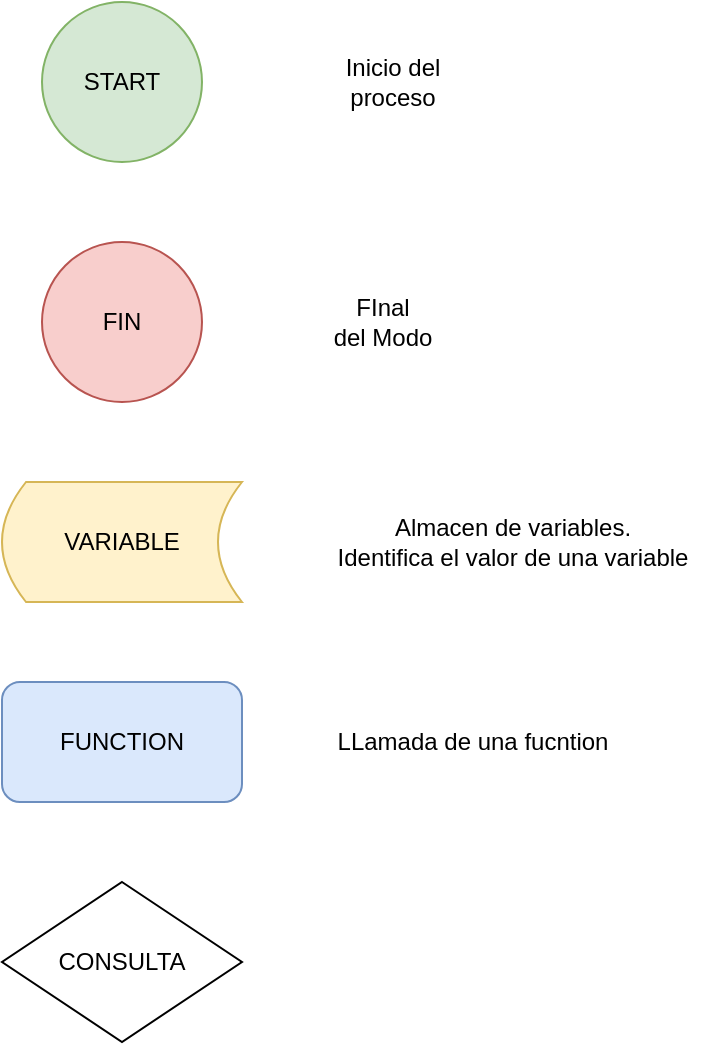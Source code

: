 <mxfile version="13.2.2" type="device" pages="7"><diagram id="rRjmDldThldWXtELXNUN" name="LEGEND"><mxGraphModel dx="1422" dy="862" grid="1" gridSize="10" guides="1" tooltips="1" connect="1" arrows="1" fold="1" page="1" pageScale="1" pageWidth="827" pageHeight="1169" math="0" shadow="0"><root><mxCell id="jk6PpvlpVIZEkuDmx6X--0"/><mxCell id="jk6PpvlpVIZEkuDmx6X--1" parent="jk6PpvlpVIZEkuDmx6X--0"/><mxCell id="JcN33QYclXqEgPkwD1-N-0" value="START" style="ellipse;whiteSpace=wrap;html=1;aspect=fixed;fillColor=#d5e8d4;strokeColor=#82b366;" parent="jk6PpvlpVIZEkuDmx6X--1" vertex="1"><mxGeometry x="60" y="40" width="80" height="80" as="geometry"/></mxCell><mxCell id="JcN33QYclXqEgPkwD1-N-1" value="Inicio del&lt;br&gt;proceso" style="text;html=1;align=center;verticalAlign=middle;resizable=0;points=[];autosize=1;" parent="jk6PpvlpVIZEkuDmx6X--1" vertex="1"><mxGeometry x="205" y="65" width="60" height="30" as="geometry"/></mxCell><mxCell id="JcN33QYclXqEgPkwD1-N-2" value="FIN" style="ellipse;whiteSpace=wrap;html=1;aspect=fixed;fillColor=#f8cecc;strokeColor=#b85450;" parent="jk6PpvlpVIZEkuDmx6X--1" vertex="1"><mxGeometry x="60" y="160" width="80" height="80" as="geometry"/></mxCell><mxCell id="JcN33QYclXqEgPkwD1-N-3" value="FInal&lt;br&gt;del Modo" style="text;html=1;align=center;verticalAlign=middle;resizable=0;points=[];autosize=1;" parent="jk6PpvlpVIZEkuDmx6X--1" vertex="1"><mxGeometry x="200" y="185" width="60" height="30" as="geometry"/></mxCell><mxCell id="JcN33QYclXqEgPkwD1-N-4" value="VARIABLE" style="shape=dataStorage;whiteSpace=wrap;html=1;fillColor=#fff2cc;strokeColor=#d6b656;" parent="jk6PpvlpVIZEkuDmx6X--1" vertex="1"><mxGeometry x="40" y="280" width="120" height="60" as="geometry"/></mxCell><mxCell id="3ogo3E2ovap8ftgS30m--0" value="Almacen de variables.&lt;br&gt;Identifica el valor de una variable" style="text;html=1;align=center;verticalAlign=middle;resizable=0;points=[];autosize=1;" parent="jk6PpvlpVIZEkuDmx6X--1" vertex="1"><mxGeometry x="200" y="295" width="190" height="30" as="geometry"/></mxCell><mxCell id="3ogo3E2ovap8ftgS30m--1" value="FUNCTION" style="rounded=1;whiteSpace=wrap;html=1;fillColor=#dae8fc;strokeColor=#6c8ebf;" parent="jk6PpvlpVIZEkuDmx6X--1" vertex="1"><mxGeometry x="40" y="380" width="120" height="60" as="geometry"/></mxCell><mxCell id="3ogo3E2ovap8ftgS30m--2" value="LLamada de una fucntion" style="text;html=1;align=center;verticalAlign=middle;resizable=0;points=[];autosize=1;" parent="jk6PpvlpVIZEkuDmx6X--1" vertex="1"><mxGeometry x="200" y="400" width="150" height="20" as="geometry"/></mxCell><mxCell id="3ogo3E2ovap8ftgS30m--3" value="CONSULTA" style="rhombus;whiteSpace=wrap;html=1;" parent="jk6PpvlpVIZEkuDmx6X--1" vertex="1"><mxGeometry x="40" y="480" width="120" height="80" as="geometry"/></mxCell></root></mxGraphModel></diagram><diagram id="qnQEkpS8L1NWzrthJwkj" name="TOP"><mxGraphModel dx="1422" dy="862" grid="1" gridSize="10" guides="1" tooltips="1" connect="1" arrows="1" fold="1" page="1" pageScale="1" pageWidth="4681" pageHeight="3300" math="0" shadow="0"><root><mxCell id="A9s2XCBvSEFRbypNxzP9-0"/><mxCell id="A9s2XCBvSEFRbypNxzP9-1" parent="A9s2XCBvSEFRbypNxzP9-0"/><mxCell id="mjcm44FowPZzthHJU0J1-0" value="" style="rounded=0;whiteSpace=wrap;html=1;fillColor=#ffe6cc;strokeColor=#d79b00;gradientDirection=south;opacity=60;strokeWidth=6;" parent="A9s2XCBvSEFRbypNxzP9-1" vertex="1"><mxGeometry x="690" y="110" width="310" height="420" as="geometry"/></mxCell><mxCell id="0jfe4AG3I0zoQkm_wGe8-1" value="" style="rounded=0;whiteSpace=wrap;html=1;fillColor=#dae8fc;strokeColor=#6c8ebf;gradientDirection=south;gradientColor=none;opacity=60;strokeWidth=6;" parent="A9s2XCBvSEFRbypNxzP9-1" vertex="1"><mxGeometry x="700" y="540" width="280" height="890" as="geometry"/></mxCell><mxCell id="WdYKOkHlHemIO13JdfNg-0" value="START" style="ellipse;whiteSpace=wrap;html=1;aspect=fixed;fillColor=#d5e8d4;strokeColor=#82b366;" parent="A9s2XCBvSEFRbypNxzP9-1" vertex="1"><mxGeometry x="800" width="80" height="80" as="geometry"/></mxCell><mxCell id="WdYKOkHlHemIO13JdfNg-6" style="edgeStyle=orthogonalEdgeStyle;rounded=0;orthogonalLoop=1;jettySize=auto;html=1;entryX=0.5;entryY=0;entryDx=0;entryDy=0;startArrow=none;startFill=0;endArrow=classic;endFill=1;exitX=0.5;exitY=1;exitDx=0;exitDy=0;" parent="A9s2XCBvSEFRbypNxzP9-1" source="WdYKOkHlHemIO13JdfNg-0" target="OqjlM_CyaJzxQd-w_YVr-0" edge="1"><mxGeometry relative="1" as="geometry"><mxPoint x="840" y="220" as="sourcePoint"/><mxPoint x="840" y="280" as="targetPoint"/></mxGeometry></mxCell><mxCell id="WdYKOkHlHemIO13JdfNg-11" style="edgeStyle=orthogonalEdgeStyle;rounded=0;orthogonalLoop=1;jettySize=auto;html=1;exitX=0.5;exitY=1;exitDx=0;exitDy=0;entryX=0.5;entryY=0;entryDx=0;entryDy=0;startArrow=none;startFill=0;endArrow=classic;endFill=1;" parent="A9s2XCBvSEFRbypNxzP9-1" source="WdYKOkHlHemIO13JdfNg-7" target="WdYKOkHlHemIO13JdfNg-10" edge="1"><mxGeometry relative="1" as="geometry"/></mxCell><mxCell id="WdYKOkHlHemIO13JdfNg-7" value="UPDATE_DISPLAY" style="rounded=1;whiteSpace=wrap;html=1;fillColor=#dae8fc;strokeColor=#6c8ebf;" parent="A9s2XCBvSEFRbypNxzP9-1" vertex="1"><mxGeometry x="780" y="560" width="120" height="60" as="geometry"/></mxCell><mxCell id="WdYKOkHlHemIO13JdfNg-9" style="edgeStyle=orthogonalEdgeStyle;rounded=0;orthogonalLoop=1;jettySize=auto;html=1;exitX=0.5;exitY=1;exitDx=0;exitDy=0;entryX=0.5;entryY=0;entryDx=0;entryDy=0;startArrow=none;startFill=0;endArrow=classic;endFill=1;" parent="A9s2XCBvSEFRbypNxzP9-1" source="WdYKOkHlHemIO13JdfNg-8" target="WdYKOkHlHemIO13JdfNg-7" edge="1"><mxGeometry relative="1" as="geometry"/></mxCell><mxCell id="WdYKOkHlHemIO13JdfNg-8" value="MODES&lt;br&gt;STATE_MACHINE&lt;br&gt;" style="whiteSpace=wrap;html=1;aspect=fixed;" parent="A9s2XCBvSEFRbypNxzP9-1" vertex="1"><mxGeometry x="720" y="280" width="240" height="240" as="geometry"/></mxCell><mxCell id="WdYKOkHlHemIO13JdfNg-13" value="" style="edgeStyle=orthogonalEdgeStyle;rounded=0;orthogonalLoop=1;jettySize=auto;html=1;startArrow=none;startFill=0;endArrow=classic;endFill=1;" parent="A9s2XCBvSEFRbypNxzP9-1" source="WdYKOkHlHemIO13JdfNg-10" target="WdYKOkHlHemIO13JdfNg-12" edge="1"><mxGeometry relative="1" as="geometry"/></mxCell><mxCell id="WdYKOkHlHemIO13JdfNg-10" value="UPDATE_BUZZER" style="rounded=1;whiteSpace=wrap;html=1;fillColor=#dae8fc;strokeColor=#6c8ebf;" parent="A9s2XCBvSEFRbypNxzP9-1" vertex="1"><mxGeometry x="780" y="680" width="120" height="60" as="geometry"/></mxCell><mxCell id="WdYKOkHlHemIO13JdfNg-19" value="" style="edgeStyle=orthogonalEdgeStyle;rounded=0;orthogonalLoop=1;jettySize=auto;html=1;startArrow=none;startFill=0;endArrow=classic;endFill=1;" parent="A9s2XCBvSEFRbypNxzP9-1" source="WdYKOkHlHemIO13JdfNg-12" target="WdYKOkHlHemIO13JdfNg-18" edge="1"><mxGeometry relative="1" as="geometry"/></mxCell><mxCell id="WdYKOkHlHemIO13JdfNg-12" value="batt_level = CHECK_BATT" style="rounded=1;whiteSpace=wrap;html=1;fillColor=#dae8fc;strokeColor=#6c8ebf;" parent="A9s2XCBvSEFRbypNxzP9-1" vertex="1"><mxGeometry x="780" y="800" width="120" height="60" as="geometry"/></mxCell><mxCell id="WdYKOkHlHemIO13JdfNg-21" value="" style="edgeStyle=orthogonalEdgeStyle;rounded=0;orthogonalLoop=1;jettySize=auto;html=1;startArrow=none;startFill=0;endArrow=classic;endFill=1;" parent="A9s2XCBvSEFRbypNxzP9-1" source="WdYKOkHlHemIO13JdfNg-18" target="WdYKOkHlHemIO13JdfNg-20" edge="1"><mxGeometry relative="1" as="geometry"/></mxCell><mxCell id="WdYKOkHlHemIO13JdfNg-18" value="5w_event&amp;nbsp; = CHECK_5WAYSBUTTON" style="rounded=1;whiteSpace=wrap;html=1;fillColor=#dae8fc;strokeColor=#6c8ebf;" parent="A9s2XCBvSEFRbypNxzP9-1" vertex="1"><mxGeometry x="750" y="940" width="180" height="60" as="geometry"/></mxCell><mxCell id="WdYKOkHlHemIO13JdfNg-23" value="" style="edgeStyle=orthogonalEdgeStyle;rounded=0;orthogonalLoop=1;jettySize=auto;html=1;startArrow=none;startFill=0;endArrow=classic;endFill=1;" parent="A9s2XCBvSEFRbypNxzP9-1" source="WdYKOkHlHemIO13JdfNg-20" target="WdYKOkHlHemIO13JdfNg-22" edge="1"><mxGeometry relative="1" as="geometry"/></mxCell><mxCell id="WdYKOkHlHemIO13JdfNg-20" value="USB_status&amp;nbsp; = CHECK_USB" style="rounded=1;whiteSpace=wrap;html=1;fillColor=#dae8fc;strokeColor=#6c8ebf;" parent="A9s2XCBvSEFRbypNxzP9-1" vertex="1"><mxGeometry x="780" y="1080" width="120" height="60" as="geometry"/></mxCell><mxCell id="19US9lTBuKqtgHSqilDz-1" value="" style="edgeStyle=orthogonalEdgeStyle;rounded=0;orthogonalLoop=1;jettySize=auto;html=1;startArrow=none;startFill=0;endArrow=classic;endFill=1;" parent="A9s2XCBvSEFRbypNxzP9-1" source="WdYKOkHlHemIO13JdfNg-22" target="19US9lTBuKqtgHSqilDz-0" edge="1"><mxGeometry relative="1" as="geometry"/></mxCell><mxCell id="WdYKOkHlHemIO13JdfNg-22" value="digitalWrite(OUT)" style="rounded=1;whiteSpace=wrap;html=1;fillColor=#dae8fc;strokeColor=#6c8ebf;" parent="A9s2XCBvSEFRbypNxzP9-1" vertex="1"><mxGeometry x="780" y="1220" width="120" height="60" as="geometry"/></mxCell><mxCell id="19US9lTBuKqtgHSqilDz-2" style="edgeStyle=orthogonalEdgeStyle;rounded=0;orthogonalLoop=1;jettySize=auto;html=1;startArrow=none;startFill=0;endArrow=classic;endFill=1;entryX=0.5;entryY=0;entryDx=0;entryDy=0;" parent="A9s2XCBvSEFRbypNxzP9-1" source="19US9lTBuKqtgHSqilDz-0" target="WdYKOkHlHemIO13JdfNg-8" edge="1"><mxGeometry relative="1" as="geometry"><mxPoint x="1160" y="260" as="targetPoint"/><Array as="points"><mxPoint x="840" y="1480"/><mxPoint x="1200" y="1480"/><mxPoint x="1200" y="260"/><mxPoint x="840" y="260"/></Array></mxGeometry></mxCell><mxCell id="19US9lTBuKqtgHSqilDz-0" value="digitalWrite(LEDs)" style="rounded=1;whiteSpace=wrap;html=1;fillColor=#dae8fc;strokeColor=#6c8ebf;" parent="A9s2XCBvSEFRbypNxzP9-1" vertex="1"><mxGeometry x="780" y="1360" width="120" height="60" as="geometry"/></mxCell><mxCell id="0jfe4AG3I0zoQkm_wGe8-2" value="UPDATES" style="text;html=1;align=center;verticalAlign=middle;resizable=0;points=[];autosize=1;fontSize=36;" parent="A9s2XCBvSEFRbypNxzP9-1" vertex="1"><mxGeometry x="290" y="955" width="180" height="50" as="geometry"/></mxCell><mxCell id="0jfe4AG3I0zoQkm_wGe8-3" value="" style="shape=curlyBracket;whiteSpace=wrap;html=1;rounded=1;strokeWidth=6;fillColor=#ffffff;gradientColor=none;fontSize=36;opacity=60;" parent="A9s2XCBvSEFRbypNxzP9-1" vertex="1"><mxGeometry x="520" y="550" width="20" height="880" as="geometry"/></mxCell><mxCell id="OqjlM_CyaJzxQd-w_YVr-3" style="edgeStyle=orthogonalEdgeStyle;rounded=0;orthogonalLoop=1;jettySize=auto;html=1;entryX=0.5;entryY=0;entryDx=0;entryDy=0;startArrow=none;startFill=0;endArrow=classic;endFill=1;fontSize=36;" parent="A9s2XCBvSEFRbypNxzP9-1" source="OqjlM_CyaJzxQd-w_YVr-0" target="WdYKOkHlHemIO13JdfNg-8" edge="1"><mxGeometry relative="1" as="geometry"/></mxCell><mxCell id="OqjlM_CyaJzxQd-w_YVr-0" value="INIT" style="shape=dataStorage;whiteSpace=wrap;html=1;fillColor=#fff2cc;strokeColor=#d6b656;" parent="A9s2XCBvSEFRbypNxzP9-1" vertex="1"><mxGeometry x="780" y="150" width="120" height="60" as="geometry"/></mxCell><mxCell id="mjcm44FowPZzthHJU0J1-1" value="MODES" style="text;html=1;align=center;verticalAlign=middle;resizable=0;points=[];autosize=1;fontSize=36;" parent="A9s2XCBvSEFRbypNxzP9-1" vertex="1"><mxGeometry x="295" y="280" width="150" height="50" as="geometry"/></mxCell><mxCell id="mjcm44FowPZzthHJU0J1-2" value="" style="shape=curlyBracket;whiteSpace=wrap;html=1;rounded=1;strokeWidth=6;fillColor=#ffffff;gradientColor=none;fontSize=36;opacity=60;" parent="A9s2XCBvSEFRbypNxzP9-1" vertex="1"><mxGeometry x="520" y="100" width="20" height="420" as="geometry"/></mxCell><mxCell id="vaQlot_mzIpO1l7hBjiw-13" value="" style="swimlane;html=1;whiteSpace=wrap;collapsible=0;recursiveResize=0;expand=0;pointerEvents=0;childLayout=tableLayout;startSize=0;strokeWidth=2;fillColor=#ffffff;gradientColor=none;fontSize=12;opacity=60;strokeColor=#000000;" parent="A9s2XCBvSEFRbypNxzP9-1" vertex="1"><mxGeometry x="1320" y="540" width="280" height="865" as="geometry"/></mxCell><mxCell id="vaQlot_mzIpO1l7hBjiw-14" value="" style="swimlane;html=1;whiteSpace=wrap;collapsible=0;recursiveResize=0;expand=0;pointerEvents=0;horizontal=0;points=[[0,0.5],[1,0.5]];portConstraint=eastwest;startSize=40;" parent="vaQlot_mzIpO1l7hBjiw-13" vertex="1"><mxGeometry width="280" height="55" as="geometry"/></mxCell><mxCell id="vaQlot_mzIpO1l7hBjiw-15" value="INPUTS" style="swimlane;html=1;whiteSpace=wrap;collapsible=0;recursiveResize=0;expand=0;pointerEvents=0;connectable=0;startSize=55;fillColor=#fff2cc;strokeColor=#000000;" parent="vaQlot_mzIpO1l7hBjiw-14" vertex="1"><mxGeometry x="40" width="120" height="55" as="geometry"/></mxCell><mxCell id="vaQlot_mzIpO1l7hBjiw-16" value="OUTSPUTS" style="swimlane;html=1;whiteSpace=wrap;collapsible=0;recursiveResize=0;expand=0;pointerEvents=0;connectable=0;startSize=55;fillColor=#fff2cc;strokeColor=#000000;" parent="vaQlot_mzIpO1l7hBjiw-14" vertex="1"><mxGeometry x="160" width="120" height="55" as="geometry"/></mxCell><mxCell id="vaQlot_mzIpO1l7hBjiw-18" value="Display" style="swimlane;html=1;whiteSpace=wrap;collapsible=0;recursiveResize=0;expand=0;pointerEvents=0;horizontal=0;points=[[0,0.5],[1,0.5]];portConstraint=eastwest;startSize=40;fillColor=#dae8fc;strokeColor=#6c8ebf;" parent="vaQlot_mzIpO1l7hBjiw-13" vertex="1"><mxGeometry y="55" width="280" height="165" as="geometry"/></mxCell><mxCell id="vaQlot_mzIpO1l7hBjiw-19" value="type(int16_t)&lt;br&gt;&lt;br&gt;info(int16_t)" style="swimlane;html=1;whiteSpace=wrap;collapsible=0;recursiveResize=0;expand=0;pointerEvents=0;connectable=0;startSize=165;" parent="vaQlot_mzIpO1l7hBjiw-18" vertex="1"><mxGeometry x="40" width="120" height="165" as="geometry"/></mxCell><mxCell id="vaQlot_mzIpO1l7hBjiw-20" value="-" style="swimlane;html=1;whiteSpace=wrap;collapsible=0;recursiveResize=0;expand=0;pointerEvents=0;connectable=0;startSize=165;" parent="vaQlot_mzIpO1l7hBjiw-18" vertex="1"><mxGeometry x="160" width="120" height="165" as="geometry"/></mxCell><mxCell id="vaQlot_mzIpO1l7hBjiw-22" value="Buzzer" style="swimlane;html=1;whiteSpace=wrap;collapsible=0;recursiveResize=0;expand=0;pointerEvents=0;horizontal=0;points=[[0,0.5],[1,0.5]];portConstraint=eastwest;startSize=40;fillColor=#dae8fc;strokeColor=#000000;" parent="vaQlot_mzIpO1l7hBjiw-13" vertex="1"><mxGeometry y="220" width="280" height="165" as="geometry"/></mxCell><mxCell id="vaQlot_mzIpO1l7hBjiw-23" value="type(int16_t)&lt;br&gt;&lt;br&gt;play(bool)" style="swimlane;html=1;whiteSpace=wrap;collapsible=0;recursiveResize=0;expand=0;pointerEvents=0;connectable=0;startSize=165;" parent="vaQlot_mzIpO1l7hBjiw-22" vertex="1"><mxGeometry x="40" width="120" height="165" as="geometry"/></mxCell><mxCell id="vaQlot_mzIpO1l7hBjiw-24" value="-" style="swimlane;html=1;whiteSpace=wrap;collapsible=0;recursiveResize=0;expand=0;pointerEvents=0;connectable=0;startSize=165;" parent="vaQlot_mzIpO1l7hBjiw-22" vertex="1"><mxGeometry x="160" width="120" height="165" as="geometry"/></mxCell><mxCell id="vaQlot_mzIpO1l7hBjiw-34" value="Battery" style="swimlane;html=1;whiteSpace=wrap;collapsible=0;recursiveResize=0;expand=0;pointerEvents=0;horizontal=0;points=[[0,0.5],[1,0.5]];portConstraint=eastwest;startSize=40;fillColor=#dae8fc;strokeColor=#000000;" parent="vaQlot_mzIpO1l7hBjiw-13" vertex="1"><mxGeometry y="385" width="280" height="165" as="geometry"/></mxCell><mxCell id="vaQlot_mzIpO1l7hBjiw-35" value="off_charger (bool)" style="swimlane;html=1;whiteSpace=wrap;collapsible=0;recursiveResize=0;expand=0;pointerEvents=0;connectable=0;startSize=165;" parent="vaQlot_mzIpO1l7hBjiw-34" vertex="1"><mxGeometry x="40" width="120" height="165" as="geometry"/></mxCell><mxCell id="vaQlot_mzIpO1l7hBjiw-36" value="batt_level(int16_t)" style="swimlane;html=1;whiteSpace=wrap;collapsible=0;recursiveResize=0;expand=0;pointerEvents=0;connectable=0;startSize=165;" parent="vaQlot_mzIpO1l7hBjiw-34" vertex="1"><mxGeometry x="160" width="120" height="165" as="geometry"/></mxCell><mxCell id="vaQlot_mzIpO1l7hBjiw-37" value="5wayButton" style="swimlane;html=1;whiteSpace=wrap;collapsible=0;recursiveResize=0;expand=0;pointerEvents=0;horizontal=0;points=[[0,0.5],[1,0.5]];portConstraint=eastwest;startSize=40;fillColor=#dae8fc;strokeColor=#000000;" parent="vaQlot_mzIpO1l7hBjiw-13" vertex="1"><mxGeometry y="550" width="280" height="150" as="geometry"/></mxCell><mxCell id="vaQlot_mzIpO1l7hBjiw-38" value="-" style="swimlane;html=1;whiteSpace=wrap;collapsible=0;recursiveResize=0;expand=0;pointerEvents=0;connectable=0;startSize=165;" parent="vaQlot_mzIpO1l7hBjiw-37" vertex="1"><mxGeometry x="40" width="120" height="150" as="geometry"/></mxCell><mxCell id="vaQlot_mzIpO1l7hBjiw-39" value="5w_event(int16_t)" style="swimlane;html=1;whiteSpace=wrap;collapsible=0;recursiveResize=0;expand=0;pointerEvents=0;connectable=0;startSize=165;" parent="vaQlot_mzIpO1l7hBjiw-37" vertex="1"><mxGeometry x="160" width="120" height="150" as="geometry"/></mxCell><mxCell id="vaQlot_mzIpO1l7hBjiw-41" value="USB" style="swimlane;html=1;whiteSpace=wrap;collapsible=0;recursiveResize=0;expand=0;pointerEvents=0;horizontal=0;points=[[0,0.5],[1,0.5]];portConstraint=eastwest;startSize=40;fillColor=#dae8fc;strokeColor=#000000;" parent="vaQlot_mzIpO1l7hBjiw-13" vertex="1"><mxGeometry y="700" width="280" height="165" as="geometry"/></mxCell><mxCell id="vaQlot_mzIpO1l7hBjiw-42" value="-" style="swimlane;html=1;whiteSpace=wrap;collapsible=0;recursiveResize=0;expand=0;pointerEvents=0;connectable=0;startSize=165;" parent="vaQlot_mzIpO1l7hBjiw-41" vertex="1"><mxGeometry x="40" width="120" height="165" as="geometry"/></mxCell><mxCell id="vaQlot_mzIpO1l7hBjiw-43" value="USB_status" style="swimlane;html=1;whiteSpace=wrap;collapsible=0;recursiveResize=0;expand=0;pointerEvents=0;connectable=0;startSize=165;" parent="vaQlot_mzIpO1l7hBjiw-41" vertex="1"><mxGeometry x="160" width="120" height="165" as="geometry"/></mxCell></root></mxGraphModel></diagram><diagram id="C5RBs43oDa-KdzZeNtuy" name="SHIPPING"><mxGraphModel dx="2844" dy="1724" grid="1" gridSize="10" guides="1" tooltips="1" connect="1" arrows="1" fold="1" page="1" pageScale="1" pageWidth="3300" pageHeight="4681" math="0" shadow="0"><root><mxCell id="WIyWlLk6GJQsqaUBKTNV-0"/><mxCell id="WIyWlLk6GJQsqaUBKTNV-1" parent="WIyWlLk6GJQsqaUBKTNV-0"/><mxCell id="Tfx-cuD3NPw7bjN34kCo-4" style="edgeStyle=orthogonalEdgeStyle;rounded=0;orthogonalLoop=1;jettySize=auto;html=1;exitX=0.5;exitY=1;exitDx=0;exitDy=0;entryX=0.5;entryY=0;entryDx=0;entryDy=0;" parent="WIyWlLk6GJQsqaUBKTNV-1" source="Tfx-cuD3NPw7bjN34kCo-0" target="Tfx-cuD3NPw7bjN34kCo-2" edge="1"><mxGeometry relative="1" as="geometry"/></mxCell><mxCell id="Tfx-cuD3NPw7bjN34kCo-0" value="&quot;BOUGHT&quot;" style="ellipse;whiteSpace=wrap;html=1;aspect=fixed;fillColor=#d5e8d4;strokeColor=#82b366;" parent="WIyWlLk6GJQsqaUBKTNV-1" vertex="1"><mxGeometry x="1640" y="140" width="80" height="80" as="geometry"/></mxCell><mxCell id="4hwta1ZAnvIlqsIb80wE-4" style="edgeStyle=orthogonalEdgeStyle;rounded=0;orthogonalLoop=1;jettySize=auto;html=1;exitX=0.5;exitY=1;exitDx=0;exitDy=0;entryX=0.5;entryY=0;entryDx=0;entryDy=0;" parent="WIyWlLk6GJQsqaUBKTNV-1" source="Tfx-cuD3NPw7bjN34kCo-2" target="4hwta1ZAnvIlqsIb80wE-0" edge="1"><mxGeometry relative="1" as="geometry"/></mxCell><mxCell id="Tfx-cuD3NPw7bjN34kCo-2" value="OUT_ENABLE = false" style="shape=dataStorage;whiteSpace=wrap;html=1;fillColor=#fff2cc;strokeColor=#d6b656;" parent="WIyWlLk6GJQsqaUBKTNV-1" vertex="1"><mxGeometry x="1620" y="240" width="120" height="60" as="geometry"/></mxCell><mxCell id="Tfx-cuD3NPw7bjN34kCo-9" value="" style="edgeStyle=orthogonalEdgeStyle;rounded=0;orthogonalLoop=1;jettySize=auto;html=1;entryX=0.5;entryY=0;entryDx=0;entryDy=0;exitX=0.5;exitY=1;exitDx=0;exitDy=0;" parent="WIyWlLk6GJQsqaUBKTNV-1" source="OvZj1FYyBdTSHDQawOFb-0" target="Tfx-cuD3NPw7bjN34kCo-3" edge="1"><mxGeometry x="-0.636" relative="1" as="geometry"><mxPoint x="1680" y="650" as="targetPoint"/><Array as="points"><mxPoint x="1680" y="1090"/><mxPoint x="1840" y="1090"/><mxPoint x="1840" y="730"/><mxPoint x="1680" y="730"/></Array><mxPoint as="offset"/></mxGeometry></mxCell><mxCell id="D88TVH0fvCXml9SSgdSW-4" value="IN" style="edgeStyle=orthogonalEdgeStyle;rounded=0;orthogonalLoop=1;jettySize=auto;html=1;entryX=0.5;entryY=0;entryDx=0;entryDy=0;" parent="WIyWlLk6GJQsqaUBKTNV-1" source="Tfx-cuD3NPw7bjN34kCo-3" target="D88TVH0fvCXml9SSgdSW-1" edge="1"><mxGeometry relative="1" as="geometry"/></mxCell><mxCell id="OvZj1FYyBdTSHDQawOFb-1" value="OUT" style="edgeStyle=orthogonalEdgeStyle;rounded=0;orthogonalLoop=1;jettySize=auto;html=1;exitX=0.5;exitY=1;exitDx=0;exitDy=0;entryX=0.5;entryY=0;entryDx=0;entryDy=0;startArrow=none;startFill=0;endArrow=classic;endFill=1;" parent="WIyWlLk6GJQsqaUBKTNV-1" source="Tfx-cuD3NPw7bjN34kCo-3" target="OvZj1FYyBdTSHDQawOFb-0" edge="1"><mxGeometry relative="1" as="geometry"><mxPoint x="1790" y="940" as="targetPoint"/></mxGeometry></mxCell><mxCell id="Tfx-cuD3NPw7bjN34kCo-3" value="USB_status?" style="rhombus;whiteSpace=wrap;html=1;" parent="WIyWlLk6GJQsqaUBKTNV-1" vertex="1"><mxGeometry x="1620" y="770" width="120" height="80" as="geometry"/></mxCell><mxCell id="Tfx-cuD3NPw7bjN34kCo-7" value="CHARGING MODE" style="ellipse;whiteSpace=wrap;html=1;aspect=fixed;fillColor=#f8cecc;strokeColor=#b85450;" parent="WIyWlLk6GJQsqaUBKTNV-1" vertex="1"><mxGeometry x="1250" y="1180" width="80" height="80" as="geometry"/></mxCell><mxCell id="D88TVH0fvCXml9SSgdSW-9" style="edgeStyle=orthogonalEdgeStyle;rounded=0;orthogonalLoop=1;jettySize=auto;html=1;" parent="WIyWlLk6GJQsqaUBKTNV-1" source="D88TVH0fvCXml9SSgdSW-1" edge="1"><mxGeometry relative="1" as="geometry"><mxPoint x="1410" y="1030" as="targetPoint"/></mxGeometry></mxCell><mxCell id="D88TVH0fvCXml9SSgdSW-1" value="INITIALITION PROTOCOL" style="rounded=1;whiteSpace=wrap;html=1;fillColor=#dae8fc;strokeColor=#6c8ebf;arcSize=24;" parent="WIyWlLk6GJQsqaUBKTNV-1" vertex="1"><mxGeometry x="1350" y="920" width="120" height="60" as="geometry"/></mxCell><mxCell id="D88TVH0fvCXml9SSgdSW-6" value="OUT" style="edgeStyle=orthogonalEdgeStyle;rounded=0;orthogonalLoop=1;jettySize=auto;html=1;exitX=1;exitY=0.5;exitDx=0;exitDy=0;entryX=0.5;entryY=0;entryDx=0;entryDy=0;" parent="WIyWlLk6GJQsqaUBKTNV-1" source="D88TVH0fvCXml9SSgdSW-2" target="D88TVH0fvCXml9SSgdSW-3" edge="1"><mxGeometry relative="1" as="geometry"/></mxCell><mxCell id="D88TVH0fvCXml9SSgdSW-7" value="IN" style="edgeStyle=orthogonalEdgeStyle;rounded=0;orthogonalLoop=1;jettySize=auto;html=1;exitX=0;exitY=0.5;exitDx=0;exitDy=0;entryX=0.5;entryY=0;entryDx=0;entryDy=0;" parent="WIyWlLk6GJQsqaUBKTNV-1" source="D88TVH0fvCXml9SSgdSW-2" target="Tfx-cuD3NPw7bjN34kCo-7" edge="1"><mxGeometry relative="1" as="geometry"/></mxCell><mxCell id="D88TVH0fvCXml9SSgdSW-2" value="USB_status?" style="rhombus;whiteSpace=wrap;html=1;" parent="WIyWlLk6GJQsqaUBKTNV-1" vertex="1"><mxGeometry x="1350" y="1030" width="120" height="80" as="geometry"/></mxCell><mxCell id="D88TVH0fvCXml9SSgdSW-3" value="SLEEP&lt;br&gt;MODE" style="ellipse;whiteSpace=wrap;html=1;aspect=fixed;fillColor=#f8cecc;strokeColor=#b85450;" parent="WIyWlLk6GJQsqaUBKTNV-1" vertex="1"><mxGeometry x="1510" y="1180" width="80" height="80" as="geometry"/></mxCell><mxCell id="D88TVH0fvCXml9SSgdSW-10" style="edgeStyle=orthogonalEdgeStyle;rounded=0;orthogonalLoop=1;jettySize=auto;html=1;entryX=0.5;entryY=0;entryDx=0;entryDy=0;" parent="WIyWlLk6GJQsqaUBKTNV-1" target="D88TVH0fvCXml9SSgdSW-2" edge="1"><mxGeometry relative="1" as="geometry"><mxPoint x="1410" y="990" as="sourcePoint"/></mxGeometry></mxCell><mxCell id="4hwta1ZAnvIlqsIb80wE-5" value="" style="edgeStyle=orthogonalEdgeStyle;rounded=0;orthogonalLoop=1;jettySize=auto;html=1;" parent="WIyWlLk6GJQsqaUBKTNV-1" source="4hwta1ZAnvIlqsIb80wE-0" target="4hwta1ZAnvIlqsIb80wE-1" edge="1"><mxGeometry relative="1" as="geometry"/></mxCell><mxCell id="4hwta1ZAnvIlqsIb80wE-0" value="display_type = blank" style="shape=dataStorage;whiteSpace=wrap;html=1;fillColor=#fff2cc;strokeColor=#d6b656;" parent="WIyWlLk6GJQsqaUBKTNV-1" vertex="1"><mxGeometry x="1612.5" y="340" width="135" height="60" as="geometry"/></mxCell><mxCell id="4hwta1ZAnvIlqsIb80wE-6" value="" style="edgeStyle=orthogonalEdgeStyle;rounded=0;orthogonalLoop=1;jettySize=auto;html=1;" parent="WIyWlLk6GJQsqaUBKTNV-1" source="4hwta1ZAnvIlqsIb80wE-1" target="4hwta1ZAnvIlqsIb80wE-2" edge="1"><mxGeometry relative="1" as="geometry"/></mxCell><mxCell id="4hwta1ZAnvIlqsIb80wE-1" value="sound = mute" style="shape=dataStorage;whiteSpace=wrap;html=1;fillColor=#fff2cc;strokeColor=#d6b656;" parent="WIyWlLk6GJQsqaUBKTNV-1" vertex="1"><mxGeometry x="1620" y="440" width="120" height="60" as="geometry"/></mxCell><mxCell id="4hwta1ZAnvIlqsIb80wE-7" value="" style="edgeStyle=orthogonalEdgeStyle;rounded=0;orthogonalLoop=1;jettySize=auto;html=1;" parent="WIyWlLk6GJQsqaUBKTNV-1" source="4hwta1ZAnvIlqsIb80wE-2" target="4hwta1ZAnvIlqsIb80wE-3" edge="1"><mxGeometry relative="1" as="geometry"/></mxCell><mxCell id="4hwta1ZAnvIlqsIb80wE-2" value="off_charger = true" style="shape=dataStorage;whiteSpace=wrap;html=1;fillColor=#fff2cc;strokeColor=#d6b656;" parent="WIyWlLk6GJQsqaUBKTNV-1" vertex="1"><mxGeometry x="1612.5" y="540" width="135" height="60" as="geometry"/></mxCell><mxCell id="4hwta1ZAnvIlqsIb80wE-10" style="edgeStyle=orthogonalEdgeStyle;rounded=0;orthogonalLoop=1;jettySize=auto;html=1;exitX=0.5;exitY=1;exitDx=0;exitDy=0;entryX=0.5;entryY=0;entryDx=0;entryDy=0;" parent="WIyWlLk6GJQsqaUBKTNV-1" source="4hwta1ZAnvIlqsIb80wE-3" target="Tfx-cuD3NPw7bjN34kCo-3" edge="1"><mxGeometry relative="1" as="geometry"><mxPoint x="1685" y="780" as="targetPoint"/><Array as="points"><mxPoint x="1680" y="700"/></Array></mxGeometry></mxCell><mxCell id="4hwta1ZAnvIlqsIb80wE-3" value="LED's = ?" style="shape=dataStorage;whiteSpace=wrap;html=1;fillColor=#fff2cc;strokeColor=#d6b656;" parent="WIyWlLk6GJQsqaUBKTNV-1" vertex="1"><mxGeometry x="1620" y="640" width="120" height="60" as="geometry"/></mxCell><mxCell id="OvZj1FYyBdTSHDQawOFb-0" value="UPDATES" style="rounded=1;whiteSpace=wrap;html=1;fillColor=#dae8fc;strokeColor=#6c8ebf;arcSize=24;" parent="WIyWlLk6GJQsqaUBKTNV-1" vertex="1"><mxGeometry x="1620" y="920" width="120" height="60" as="geometry"/></mxCell></root></mxGraphModel></diagram><diagram id="NIJRokR4HTqbOrg-1YC8" name="CHARGING"><mxGraphModel dx="1422" dy="862" grid="1" gridSize="10" guides="1" tooltips="1" connect="1" arrows="1" fold="1" page="1" pageScale="1" pageWidth="3300" pageHeight="4681" math="0" shadow="0"><root><mxCell id="fn0-iL9dEgenxDLi0RQS-0"/><mxCell id="fn0-iL9dEgenxDLi0RQS-1" parent="fn0-iL9dEgenxDLi0RQS-0"/><mxCell id="0nDnUhvEWQMjD-1kck7A-0" value="START" style="ellipse;whiteSpace=wrap;html=1;aspect=fixed;fillColor=#d5e8d4;strokeColor=#82b366;" parent="fn0-iL9dEgenxDLi0RQS-1" vertex="1"><mxGeometry x="1726" y="30" width="80" height="80" as="geometry"/></mxCell><mxCell id="GrxtUrkiYBXbrq72Oj3v-7" value="True" style="edgeStyle=orthogonalEdgeStyle;rounded=0;orthogonalLoop=1;jettySize=auto;html=1;entryX=0.5;entryY=0;entryDx=0;entryDy=0;" parent="fn0-iL9dEgenxDLi0RQS-1" source="2PPpdCLdjLdPC8CMhyrQ-4" target="GrxtUrkiYBXbrq72Oj3v-2" edge="1"><mxGeometry x="-0.282" relative="1" as="geometry"><mxPoint x="1512" y="920" as="targetPoint"/><Array as="points"><mxPoint x="1590" y="850"/></Array><mxPoint as="offset"/></mxGeometry></mxCell><mxCell id="6vOT2s4x9mXmRBzM3R2H-0" value="False" style="edgeStyle=orthogonalEdgeStyle;rounded=0;orthogonalLoop=1;jettySize=auto;html=1;exitX=0.5;exitY=1;exitDx=0;exitDy=0;entryX=0.5;entryY=1;entryDx=0;entryDy=0;startArrow=none;startFill=0;endArrow=classic;endFill=1;fontSize=12;" parent="fn0-iL9dEgenxDLi0RQS-1" source="2PPpdCLdjLdPC8CMhyrQ-4" target="a3cWWuZW8h52X13aBtsV-0" edge="1"><mxGeometry x="-0.638" relative="1" as="geometry"><mxPoint x="1766" y="1210" as="targetPoint"/><Array as="points"><mxPoint x="1766" y="1250"/><mxPoint x="1920" y="1250"/></Array><mxPoint as="offset"/></mxGeometry></mxCell><mxCell id="2PPpdCLdjLdPC8CMhyrQ-4" value="batt_lvl = full_batt?" style="rhombus;whiteSpace=wrap;html=1;" parent="fn0-iL9dEgenxDLi0RQS-1" vertex="1"><mxGeometry x="1706" y="810" width="120" height="80" as="geometry"/></mxCell><mxCell id="GrxtUrkiYBXbrq72Oj3v-6" style="edgeStyle=orthogonalEdgeStyle;rounded=0;orthogonalLoop=1;jettySize=auto;html=1;exitX=0.5;exitY=1;exitDx=0;exitDy=0;entryX=0.5;entryY=0;entryDx=0;entryDy=0;" parent="fn0-iL9dEgenxDLi0RQS-1" target="2PPpdCLdjLdPC8CMhyrQ-4" edge="1"><mxGeometry relative="1" as="geometry"><mxPoint x="1766" y="780" as="sourcePoint"/></mxGeometry></mxCell><mxCell id="Fi_6oTolv-IkboXWINgE-17" style="edgeStyle=orthogonalEdgeStyle;rounded=0;orthogonalLoop=1;jettySize=auto;html=1;entryX=0.5;entryY=0;entryDx=0;entryDy=0;" parent="fn0-iL9dEgenxDLi0RQS-1" source="GrxtUrkiYBXbrq72Oj3v-2" target="Fi_6oTolv-IkboXWINgE-16" edge="1"><mxGeometry relative="1" as="geometry"/></mxCell><mxCell id="GrxtUrkiYBXbrq72Oj3v-2" value="DISPLAY_TYPE =&amp;nbsp;&lt;br&gt;FULL_BATT" style="shape=dataStorage;whiteSpace=wrap;html=1;fillColor=#fff2cc;strokeColor=#d6b656;" parent="fn0-iL9dEgenxDLi0RQS-1" vertex="1"><mxGeometry x="1530" y="920" width="120" height="60" as="geometry"/></mxCell><mxCell id="Fi_6oTolv-IkboXWINgE-15" value="" style="edgeStyle=orthogonalEdgeStyle;rounded=0;orthogonalLoop=1;jettySize=auto;html=1;entryX=0.5;entryY=0;entryDx=0;entryDy=0;exitX=0.5;exitY=0;exitDx=0;exitDy=0;" parent="fn0-iL9dEgenxDLi0RQS-1" source="a3cWWuZW8h52X13aBtsV-0" target="2PPpdCLdjLdPC8CMhyrQ-4" edge="1"><mxGeometry x="-0.056" y="-50" relative="1" as="geometry"><mxPoint x="1767.0" y="1840" as="targetPoint"/><Array as="points"><mxPoint x="1920" y="760"/><mxPoint x="1766" y="760"/></Array><mxPoint as="offset"/></mxGeometry></mxCell><mxCell id="a3cWWuZW8h52X13aBtsV-1" style="edgeStyle=orthogonalEdgeStyle;rounded=0;orthogonalLoop=1;jettySize=auto;html=1;exitX=1;exitY=0.5;exitDx=0;exitDy=0;entryX=0.5;entryY=1;entryDx=0;entryDy=0;startArrow=none;startFill=0;endArrow=classic;endFill=1;" parent="fn0-iL9dEgenxDLi0RQS-1" target="a3cWWuZW8h52X13aBtsV-0" edge="1"><mxGeometry relative="1" as="geometry"><mxPoint x="1826" y="1250" as="sourcePoint"/></mxGeometry></mxCell><mxCell id="a3cWWuZW8h52X13aBtsV-3" value="IN" style="edgeLabel;html=1;align=center;verticalAlign=middle;resizable=0;points=[];" parent="a3cWWuZW8h52X13aBtsV-1" vertex="1" connectable="0"><mxGeometry x="0.029" y="2" relative="1" as="geometry"><mxPoint as="offset"/></mxGeometry></mxCell><mxCell id="Fi_6oTolv-IkboXWINgE-18" style="edgeStyle=orthogonalEdgeStyle;rounded=0;orthogonalLoop=1;jettySize=auto;html=1;exitX=0.5;exitY=1;exitDx=0;exitDy=0;entryX=0.5;entryY=1;entryDx=0;entryDy=0;" parent="fn0-iL9dEgenxDLi0RQS-1" source="Fi_6oTolv-IkboXWINgE-16" target="a3cWWuZW8h52X13aBtsV-0" edge="1"><mxGeometry relative="1" as="geometry"><Array as="points"><mxPoint x="1590" y="1150"/><mxPoint x="1766" y="1150"/><mxPoint x="1766" y="1250"/><mxPoint x="1920" y="1250"/></Array><mxPoint x="1766" y="1210" as="targetPoint"/></mxGeometry></mxCell><mxCell id="Fi_6oTolv-IkboXWINgE-16" value="sound =&amp;nbsp;&lt;br&gt;FULL_BATT" style="shape=dataStorage;whiteSpace=wrap;html=1;fillColor=#fff2cc;strokeColor=#d6b656;" parent="fn0-iL9dEgenxDLi0RQS-1" vertex="1"><mxGeometry x="1530" y="1010" width="120" height="60" as="geometry"/></mxCell><mxCell id="4XWeddpBWh60BQ676Jtq-0" style="edgeStyle=orthogonalEdgeStyle;rounded=0;orthogonalLoop=1;jettySize=auto;html=1;exitX=0.5;exitY=1;exitDx=0;exitDy=0;entryX=0.5;entryY=0;entryDx=0;entryDy=0;" parent="fn0-iL9dEgenxDLi0RQS-1" source="0nDnUhvEWQMjD-1kck7A-0" target="4XWeddpBWh60BQ676Jtq-2" edge="1"><mxGeometry relative="1" as="geometry"><mxPoint x="1766" y="160" as="sourcePoint"/></mxGeometry></mxCell><mxCell id="4XWeddpBWh60BQ676Jtq-1" style="edgeStyle=orthogonalEdgeStyle;rounded=0;orthogonalLoop=1;jettySize=auto;html=1;exitX=0.5;exitY=1;exitDx=0;exitDy=0;entryX=0.5;entryY=0;entryDx=0;entryDy=0;" parent="fn0-iL9dEgenxDLi0RQS-1" source="4XWeddpBWh60BQ676Jtq-2" target="4XWeddpBWh60BQ676Jtq-4" edge="1"><mxGeometry relative="1" as="geometry"/></mxCell><mxCell id="4XWeddpBWh60BQ676Jtq-2" value="OUT_ENABLE = false" style="shape=dataStorage;whiteSpace=wrap;html=1;fillColor=#fff2cc;strokeColor=#d6b656;" parent="fn0-iL9dEgenxDLi0RQS-1" vertex="1"><mxGeometry x="1706" y="180" width="120" height="60" as="geometry"/></mxCell><mxCell id="4XWeddpBWh60BQ676Jtq-3" value="" style="edgeStyle=orthogonalEdgeStyle;rounded=0;orthogonalLoop=1;jettySize=auto;html=1;" parent="fn0-iL9dEgenxDLi0RQS-1" source="4XWeddpBWh60BQ676Jtq-4" target="4XWeddpBWh60BQ676Jtq-6" edge="1"><mxGeometry relative="1" as="geometry"/></mxCell><mxCell id="4XWeddpBWh60BQ676Jtq-4" value="display_type = Battery" style="shape=dataStorage;whiteSpace=wrap;html=1;fillColor=#fff2cc;strokeColor=#d6b656;" parent="fn0-iL9dEgenxDLi0RQS-1" vertex="1"><mxGeometry x="1690.25" y="280" width="151.5" height="60" as="geometry"/></mxCell><mxCell id="4XWeddpBWh60BQ676Jtq-5" value="" style="edgeStyle=orthogonalEdgeStyle;rounded=0;orthogonalLoop=1;jettySize=auto;html=1;" parent="fn0-iL9dEgenxDLi0RQS-1" source="4XWeddpBWh60BQ676Jtq-6" target="4XWeddpBWh60BQ676Jtq-8" edge="1"><mxGeometry relative="1" as="geometry"/></mxCell><mxCell id="4XWeddpBWh60BQ676Jtq-6" value="sound = charging" style="shape=dataStorage;whiteSpace=wrap;html=1;fillColor=#fff2cc;strokeColor=#d6b656;" parent="fn0-iL9dEgenxDLi0RQS-1" vertex="1"><mxGeometry x="1706" y="380" width="120" height="60" as="geometry"/></mxCell><mxCell id="4XWeddpBWh60BQ676Jtq-7" value="" style="edgeStyle=orthogonalEdgeStyle;rounded=0;orthogonalLoop=1;jettySize=auto;html=1;" parent="fn0-iL9dEgenxDLi0RQS-1" source="4XWeddpBWh60BQ676Jtq-8" target="4XWeddpBWh60BQ676Jtq-9" edge="1"><mxGeometry relative="1" as="geometry"/></mxCell><mxCell id="4XWeddpBWh60BQ676Jtq-8" value="off_charger = false" style="shape=dataStorage;whiteSpace=wrap;html=1;fillColor=#fff2cc;strokeColor=#d6b656;" parent="fn0-iL9dEgenxDLi0RQS-1" vertex="1"><mxGeometry x="1698.5" y="480" width="135" height="60" as="geometry"/></mxCell><mxCell id="4XWeddpBWh60BQ676Jtq-10" style="edgeStyle=orthogonalEdgeStyle;rounded=0;orthogonalLoop=1;jettySize=auto;html=1;exitX=0.5;exitY=1;exitDx=0;exitDy=0;entryX=0.5;entryY=0;entryDx=0;entryDy=0;" parent="fn0-iL9dEgenxDLi0RQS-1" source="4XWeddpBWh60BQ676Jtq-9" target="2PPpdCLdjLdPC8CMhyrQ-4" edge="1"><mxGeometry relative="1" as="geometry"><mxPoint x="1766" y="720" as="targetPoint"/></mxGeometry></mxCell><mxCell id="4XWeddpBWh60BQ676Jtq-9" value="LED's = ?" style="shape=dataStorage;whiteSpace=wrap;html=1;fillColor=#fff2cc;strokeColor=#d6b656;" parent="fn0-iL9dEgenxDLi0RQS-1" vertex="1"><mxGeometry x="1706" y="580" width="120" height="60" as="geometry"/></mxCell><mxCell id="a3cWWuZW8h52X13aBtsV-0" value="UPDATES" style="rounded=1;whiteSpace=wrap;html=1;fillColor=#dae8fc;strokeColor=#6c8ebf;arcSize=24;" parent="fn0-iL9dEgenxDLi0RQS-1" vertex="1"><mxGeometry x="1860" y="930" width="120" height="60" as="geometry"/></mxCell></root></mxGraphModel></diagram><diagram id="tVgvZZQ-dITuxP38ARLz" name="SLEEP "><mxGraphModel dx="1422" dy="862" grid="1" gridSize="10" guides="1" tooltips="1" connect="1" arrows="1" fold="1" page="1" pageScale="1" pageWidth="3300" pageHeight="4681" math="0" shadow="0"><root><mxCell id="l4mmoOd2Vdt1576Vo67d-0"/><mxCell id="l4mmoOd2Vdt1576Vo67d-1" parent="l4mmoOd2Vdt1576Vo67d-0"/><mxCell id="BNQLnkI0nQjIiuX_FD-n-9" style="edgeStyle=orthogonalEdgeStyle;rounded=0;orthogonalLoop=1;jettySize=auto;html=1;exitX=0.5;exitY=1;exitDx=0;exitDy=0;entryX=0.5;entryY=0;entryDx=0;entryDy=0;" parent="l4mmoOd2Vdt1576Vo67d-1" source="8_ZYasMKVAcvXm6kI5WC-0" target="BNQLnkI0nQjIiuX_FD-n-1" edge="1"><mxGeometry relative="1" as="geometry"/></mxCell><mxCell id="8_ZYasMKVAcvXm6kI5WC-0" value="START" style="ellipse;whiteSpace=wrap;html=1;aspect=fixed;fillColor=#d5e8d4;strokeColor=#82b366;" parent="l4mmoOd2Vdt1576Vo67d-1" vertex="1"><mxGeometry x="1610" y="40" width="80" height="80" as="geometry"/></mxCell><mxCell id="8_ZYasMKVAcvXm6kI5WC-1" value="STOP&lt;br&gt;MODE" style="ellipse;whiteSpace=wrap;html=1;aspect=fixed;fillColor=#f8cecc;strokeColor=#b85450;" parent="l4mmoOd2Vdt1576Vo67d-1" vertex="1"><mxGeometry x="1350.25" y="940" width="80" height="80" as="geometry"/></mxCell><mxCell id="IQ53qqldllZcOU9t8Puc-3" value="True" style="edgeStyle=orthogonalEdgeStyle;rounded=0;orthogonalLoop=1;jettySize=auto;html=1;exitX=0;exitY=0.5;exitDx=0;exitDy=0;entryX=0.5;entryY=0;entryDx=0;entryDy=0;" parent="l4mmoOd2Vdt1576Vo67d-1" source="8_ZYasMKVAcvXm6kI5WC-4" target="IQ53qqldllZcOU9t8Puc-0" edge="1"><mxGeometry relative="1" as="geometry"><mxPoint x="1660.0" y="870" as="targetPoint"/></mxGeometry></mxCell><mxCell id="5DV-Lpbxa9N35gJKpgzY-1" value="" style="edgeStyle=orthogonalEdgeStyle;rounded=0;orthogonalLoop=1;jettySize=auto;html=1;startArrow=none;startFill=0;endArrow=classic;endFill=1;fontSize=12;entryX=0.5;entryY=1;entryDx=0;entryDy=0;" parent="l4mmoOd2Vdt1576Vo67d-1" source="8_ZYasMKVAcvXm6kI5WC-4" target="VEFHa524zHd9yLjwfkh--0" edge="1"><mxGeometry relative="1" as="geometry"><mxPoint x="1740" y="960" as="targetPoint"/><Array as="points"><mxPoint x="1650" y="1020"/><mxPoint x="1840" y="1020"/></Array></mxGeometry></mxCell><mxCell id="Kln-wi73kZdY49EaRGX--0" value="False" style="edgeLabel;html=1;align=center;verticalAlign=middle;resizable=0;points=[];fontSize=12;" parent="5DV-Lpbxa9N35gJKpgzY-1" vertex="1" connectable="0"><mxGeometry x="-0.258" y="-1" relative="1" as="geometry"><mxPoint x="-13.02" y="-121" as="offset"/></mxGeometry></mxCell><mxCell id="8_ZYasMKVAcvXm6kI5WC-4" value="5w_event ==&lt;br&gt;LP_CENTER?" style="rhombus;whiteSpace=wrap;html=1;" parent="l4mmoOd2Vdt1576Vo67d-1" vertex="1"><mxGeometry x="1589.75" y="760" width="120" height="80" as="geometry"/></mxCell><mxCell id="BNQLnkI0nQjIiuX_FD-n-0" style="edgeStyle=orthogonalEdgeStyle;rounded=0;orthogonalLoop=1;jettySize=auto;html=1;exitX=0.5;exitY=1;exitDx=0;exitDy=0;entryX=0.5;entryY=0;entryDx=0;entryDy=0;" parent="l4mmoOd2Vdt1576Vo67d-1" source="BNQLnkI0nQjIiuX_FD-n-1" target="BNQLnkI0nQjIiuX_FD-n-3" edge="1"><mxGeometry relative="1" as="geometry"/></mxCell><mxCell id="BNQLnkI0nQjIiuX_FD-n-1" value="OUT_ENABLE = false" style="shape=dataStorage;whiteSpace=wrap;html=1;fillColor=#fff2cc;strokeColor=#d6b656;" parent="l4mmoOd2Vdt1576Vo67d-1" vertex="1"><mxGeometry x="1589.75" y="180" width="120" height="60" as="geometry"/></mxCell><mxCell id="BNQLnkI0nQjIiuX_FD-n-2" value="" style="edgeStyle=orthogonalEdgeStyle;rounded=0;orthogonalLoop=1;jettySize=auto;html=1;" parent="l4mmoOd2Vdt1576Vo67d-1" source="BNQLnkI0nQjIiuX_FD-n-3" target="BNQLnkI0nQjIiuX_FD-n-5" edge="1"><mxGeometry relative="1" as="geometry"/></mxCell><mxCell id="BNQLnkI0nQjIiuX_FD-n-3" value="display_type = blank" style="shape=dataStorage;whiteSpace=wrap;html=1;fillColor=#fff2cc;strokeColor=#d6b656;" parent="l4mmoOd2Vdt1576Vo67d-1" vertex="1"><mxGeometry x="1574" y="280" width="151.5" height="60" as="geometry"/></mxCell><mxCell id="BNQLnkI0nQjIiuX_FD-n-4" value="" style="edgeStyle=orthogonalEdgeStyle;rounded=0;orthogonalLoop=1;jettySize=auto;html=1;" parent="l4mmoOd2Vdt1576Vo67d-1" source="BNQLnkI0nQjIiuX_FD-n-5" target="BNQLnkI0nQjIiuX_FD-n-7" edge="1"><mxGeometry relative="1" as="geometry"/></mxCell><mxCell id="BNQLnkI0nQjIiuX_FD-n-5" value="sound =&amp;nbsp;&lt;br&gt;SLEEP&amp;nbsp;" style="shape=dataStorage;whiteSpace=wrap;html=1;fillColor=#fff2cc;strokeColor=#d6b656;" parent="l4mmoOd2Vdt1576Vo67d-1" vertex="1"><mxGeometry x="1589.75" y="380" width="120" height="60" as="geometry"/></mxCell><mxCell id="BNQLnkI0nQjIiuX_FD-n-6" value="" style="edgeStyle=orthogonalEdgeStyle;rounded=0;orthogonalLoop=1;jettySize=auto;html=1;" parent="l4mmoOd2Vdt1576Vo67d-1" source="BNQLnkI0nQjIiuX_FD-n-7" target="BNQLnkI0nQjIiuX_FD-n-8" edge="1"><mxGeometry relative="1" as="geometry"/></mxCell><mxCell id="BNQLnkI0nQjIiuX_FD-n-7" value="off_charger = false" style="shape=dataStorage;whiteSpace=wrap;html=1;fillColor=#fff2cc;strokeColor=#d6b656;" parent="l4mmoOd2Vdt1576Vo67d-1" vertex="1"><mxGeometry x="1582.25" y="480" width="135" height="60" as="geometry"/></mxCell><mxCell id="zpGk1P5LyGa3FLKTBn7b-0" style="edgeStyle=orthogonalEdgeStyle;rounded=0;orthogonalLoop=1;jettySize=auto;html=1;exitX=0.5;exitY=1;exitDx=0;exitDy=0;entryX=0.5;entryY=0;entryDx=0;entryDy=0;" parent="l4mmoOd2Vdt1576Vo67d-1" source="BNQLnkI0nQjIiuX_FD-n-8" target="8_ZYasMKVAcvXm6kI5WC-4" edge="1"><mxGeometry relative="1" as="geometry"/></mxCell><mxCell id="BNQLnkI0nQjIiuX_FD-n-8" value="LED's = ?" style="shape=dataStorage;whiteSpace=wrap;html=1;fillColor=#fff2cc;strokeColor=#d6b656;" parent="l4mmoOd2Vdt1576Vo67d-1" vertex="1"><mxGeometry x="1589.75" y="580" width="120" height="60" as="geometry"/></mxCell><mxCell id="IQ53qqldllZcOU9t8Puc-2" style="edgeStyle=orthogonalEdgeStyle;rounded=0;orthogonalLoop=1;jettySize=auto;html=1;exitX=0.5;exitY=1;exitDx=0;exitDy=0;entryX=0.5;entryY=0;entryDx=0;entryDy=0;" parent="l4mmoOd2Vdt1576Vo67d-1" source="IQ53qqldllZcOU9t8Puc-0" target="8_ZYasMKVAcvXm6kI5WC-1" edge="1"><mxGeometry relative="1" as="geometry"/></mxCell><mxCell id="IQ53qqldllZcOU9t8Puc-0" value="INITIALITION PROTOCOL" style="rounded=1;whiteSpace=wrap;html=1;fillColor=#dae8fc;strokeColor=#6c8ebf;arcSize=24;" parent="l4mmoOd2Vdt1576Vo67d-1" vertex="1"><mxGeometry x="1330" y="820" width="120" height="60" as="geometry"/></mxCell><mxCell id="VEFHa524zHd9yLjwfkh--2" style="edgeStyle=orthogonalEdgeStyle;rounded=0;orthogonalLoop=1;jettySize=auto;html=1;exitX=0.5;exitY=0;exitDx=0;exitDy=0;entryX=0.5;entryY=0;entryDx=0;entryDy=0;startArrow=none;startFill=0;endArrow=classic;endFill=1;fontSize=36;" parent="l4mmoOd2Vdt1576Vo67d-1" source="VEFHa524zHd9yLjwfkh--0" target="8_ZYasMKVAcvXm6kI5WC-4" edge="1"><mxGeometry relative="1" as="geometry"><Array as="points"><mxPoint x="1840" y="710"/><mxPoint x="1650" y="710"/></Array></mxGeometry></mxCell><mxCell id="VEFHa524zHd9yLjwfkh--0" value="UPDATES" style="rounded=1;whiteSpace=wrap;html=1;fillColor=#dae8fc;strokeColor=#6c8ebf;arcSize=24;" parent="l4mmoOd2Vdt1576Vo67d-1" vertex="1"><mxGeometry x="1780" y="810" width="120" height="60" as="geometry"/></mxCell></root></mxGraphModel></diagram><diagram id="DEm0ibDq6cQOPQxtyhfj" name="WORK"><mxGraphModel dx="7110" dy="4310" grid="1" gridSize="10" guides="1" tooltips="1" connect="1" arrows="1" fold="1" page="1" pageScale="1" pageWidth="4681" pageHeight="3300" math="0" shadow="0"><root><mxCell id="Ciu7sGQlgoFIsUO_sCo4-0"/><mxCell id="Ciu7sGQlgoFIsUO_sCo4-1" parent="Ciu7sGQlgoFIsUO_sCo4-0"/><mxCell id="wOiY1vlPYf2gHnYADI2j-9" style="edgeStyle=orthogonalEdgeStyle;rounded=0;orthogonalLoop=1;jettySize=auto;html=1;exitX=0.5;exitY=1;exitDx=0;exitDy=0;entryX=0.5;entryY=0;entryDx=0;entryDy=0;" parent="Ciu7sGQlgoFIsUO_sCo4-1" source="8nO3HF_-6O_4shR58TCa-0" target="wOiY1vlPYf2gHnYADI2j-1" edge="1"><mxGeometry relative="1" as="geometry"/></mxCell><mxCell id="8nO3HF_-6O_4shR58TCa-0" value="START" style="ellipse;whiteSpace=wrap;html=1;aspect=fixed;fillColor=#d5e8d4;strokeColor=#82b366;" parent="Ciu7sGQlgoFIsUO_sCo4-1" vertex="1"><mxGeometry x="2319" y="70" width="80" height="80" as="geometry"/></mxCell><mxCell id="wOiY1vlPYf2gHnYADI2j-0" style="edgeStyle=orthogonalEdgeStyle;rounded=0;orthogonalLoop=1;jettySize=auto;html=1;exitX=0.5;exitY=1;exitDx=0;exitDy=0;entryX=0.5;entryY=0;entryDx=0;entryDy=0;" parent="Ciu7sGQlgoFIsUO_sCo4-1" source="wOiY1vlPYf2gHnYADI2j-1" target="wOiY1vlPYf2gHnYADI2j-3" edge="1"><mxGeometry relative="1" as="geometry"/></mxCell><mxCell id="wOiY1vlPYf2gHnYADI2j-1" value="OUT_ENABLE = false" style="shape=dataStorage;whiteSpace=wrap;html=1;fillColor=#fff2cc;strokeColor=#d6b656;" parent="Ciu7sGQlgoFIsUO_sCo4-1" vertex="1"><mxGeometry x="2298.75" y="210" width="120" height="60" as="geometry"/></mxCell><mxCell id="wOiY1vlPYf2gHnYADI2j-2" value="" style="edgeStyle=orthogonalEdgeStyle;rounded=0;orthogonalLoop=1;jettySize=auto;html=1;" parent="Ciu7sGQlgoFIsUO_sCo4-1" source="wOiY1vlPYf2gHnYADI2j-3" target="wOiY1vlPYf2gHnYADI2j-5" edge="1"><mxGeometry relative="1" as="geometry"/></mxCell><mxCell id="wOiY1vlPYf2gHnYADI2j-3" value="display_type =&amp;nbsp; PERCENT" style="shape=dataStorage;whiteSpace=wrap;html=1;fillColor=#fff2cc;strokeColor=#d6b656;" parent="Ciu7sGQlgoFIsUO_sCo4-1" vertex="1"><mxGeometry x="2283" y="310" width="151.5" height="60" as="geometry"/></mxCell><mxCell id="wOiY1vlPYf2gHnYADI2j-4" value="" style="edgeStyle=orthogonalEdgeStyle;rounded=0;orthogonalLoop=1;jettySize=auto;html=1;" parent="Ciu7sGQlgoFIsUO_sCo4-1" source="wOiY1vlPYf2gHnYADI2j-5" target="wOiY1vlPYf2gHnYADI2j-7" edge="1"><mxGeometry relative="1" as="geometry"/></mxCell><mxCell id="wOiY1vlPYf2gHnYADI2j-5" value="sound = off" style="shape=dataStorage;whiteSpace=wrap;html=1;fillColor=#fff2cc;strokeColor=#d6b656;" parent="Ciu7sGQlgoFIsUO_sCo4-1" vertex="1"><mxGeometry x="2298.75" y="410" width="120" height="60" as="geometry"/></mxCell><mxCell id="wOiY1vlPYf2gHnYADI2j-6" value="" style="edgeStyle=orthogonalEdgeStyle;rounded=0;orthogonalLoop=1;jettySize=auto;html=1;" parent="Ciu7sGQlgoFIsUO_sCo4-1" source="wOiY1vlPYf2gHnYADI2j-7" target="wOiY1vlPYf2gHnYADI2j-8" edge="1"><mxGeometry relative="1" as="geometry"/></mxCell><mxCell id="wOiY1vlPYf2gHnYADI2j-7" value="off_charger = false" style="shape=dataStorage;whiteSpace=wrap;html=1;fillColor=#fff2cc;strokeColor=#d6b656;" parent="Ciu7sGQlgoFIsUO_sCo4-1" vertex="1"><mxGeometry x="2291.25" y="510" width="135" height="60" as="geometry"/></mxCell><mxCell id="wOiY1vlPYf2gHnYADI2j-21" style="edgeStyle=orthogonalEdgeStyle;rounded=0;orthogonalLoop=1;jettySize=auto;html=1;exitX=0.5;exitY=1;exitDx=0;exitDy=0;entryX=0.5;entryY=0;entryDx=0;entryDy=0;" parent="Ciu7sGQlgoFIsUO_sCo4-1" source="wOiY1vlPYf2gHnYADI2j-8" target="wOiY1vlPYf2gHnYADI2j-20" edge="1"><mxGeometry relative="1" as="geometry"/></mxCell><mxCell id="wOiY1vlPYf2gHnYADI2j-8" value="LED's = ?" style="shape=dataStorage;whiteSpace=wrap;html=1;fillColor=#fff2cc;strokeColor=#d6b656;" parent="Ciu7sGQlgoFIsUO_sCo4-1" vertex="1"><mxGeometry x="2298.75" y="610" width="120" height="60" as="geometry"/></mxCell><mxCell id="wOiY1vlPYf2gHnYADI2j-22" value="PERCENT" style="edgeStyle=orthogonalEdgeStyle;rounded=0;orthogonalLoop=1;jettySize=auto;html=1;exitX=0;exitY=0.5;exitDx=0;exitDy=0;entryX=0.5;entryY=0;entryDx=0;entryDy=0;" parent="Ciu7sGQlgoFIsUO_sCo4-1" source="wOiY1vlPYf2gHnYADI2j-20" target="wOiY1vlPYf2gHnYADI2j-31" edge="1"><mxGeometry relative="1" as="geometry"><mxPoint x="1730.25" y="850.0" as="targetPoint"/></mxGeometry></mxCell><mxCell id="wOiY1vlPYf2gHnYADI2j-34" value="VOLT" style="edgeStyle=orthogonalEdgeStyle;rounded=0;orthogonalLoop=1;jettySize=auto;html=1;exitX=0.5;exitY=1;exitDx=0;exitDy=0;entryX=0.5;entryY=0;entryDx=0;entryDy=0;" parent="Ciu7sGQlgoFIsUO_sCo4-1" source="wOiY1vlPYf2gHnYADI2j-20" target="wOiY1vlPYf2gHnYADI2j-73" edge="1"><mxGeometry relative="1" as="geometry"><mxPoint x="2359" y="850" as="targetPoint"/></mxGeometry></mxCell><mxCell id="wOiY1vlPYf2gHnYADI2j-40" value="SYNC" style="edgeStyle=orthogonalEdgeStyle;rounded=0;orthogonalLoop=1;jettySize=auto;html=1;exitX=1;exitY=0.5;exitDx=0;exitDy=0;entryX=0.5;entryY=0;entryDx=0;entryDy=0;" parent="Ciu7sGQlgoFIsUO_sCo4-1" source="wOiY1vlPYf2gHnYADI2j-20" target="wOiY1vlPYf2gHnYADI2j-81" edge="1"><mxGeometry relative="1" as="geometry"><mxPoint x="3009" y="850" as="targetPoint"/></mxGeometry></mxCell><mxCell id="wOiY1vlPYf2gHnYADI2j-20" value="disply_type =&amp;nbsp;" style="rhombus;whiteSpace=wrap;html=1;" parent="Ciu7sGQlgoFIsUO_sCo4-1" vertex="1"><mxGeometry x="2298.75" y="730" width="120" height="80" as="geometry"/></mxCell><mxCell id="wOiY1vlPYf2gHnYADI2j-29" value="CLICK_LEFT" style="edgeStyle=orthogonalEdgeStyle;rounded=0;orthogonalLoop=1;jettySize=auto;html=1;exitX=0;exitY=0.5;exitDx=0;exitDy=0;entryX=0.5;entryY=0;entryDx=0;entryDy=0;" parent="Ciu7sGQlgoFIsUO_sCo4-1" source="wOiY1vlPYf2gHnYADI2j-31" target="wOiY1vlPYf2gHnYADI2j-32" edge="1"><mxGeometry x="-0.306" relative="1" as="geometry"><mxPoint as="offset"/></mxGeometry></mxCell><mxCell id="wOiY1vlPYf2gHnYADI2j-30" value="CLICK_RIGHT" style="edgeStyle=orthogonalEdgeStyle;rounded=0;orthogonalLoop=1;jettySize=auto;html=1;entryX=0.5;entryY=0;entryDx=0;entryDy=0;" parent="Ciu7sGQlgoFIsUO_sCo4-1" source="wOiY1vlPYf2gHnYADI2j-31" target="wOiY1vlPYf2gHnYADI2j-33" edge="1"><mxGeometry relative="1" as="geometry"><mxPoint x="1475" y="932" as="targetPoint"/></mxGeometry></mxCell><mxCell id="wOiY1vlPYf2gHnYADI2j-41" value="none" style="edgeStyle=orthogonalEdgeStyle;rounded=0;orthogonalLoop=1;jettySize=auto;html=1;exitX=0;exitY=1;exitDx=0;exitDy=0;entryX=0.5;entryY=0;entryDx=0;entryDy=0;" parent="Ciu7sGQlgoFIsUO_sCo4-1" source="wOiY1vlPYf2gHnYADI2j-31" target="wOiY1vlPYf2gHnYADI2j-66" edge="1"><mxGeometry x="-0.838" relative="1" as="geometry"><mxPoint x="2358.75" y="1290" as="targetPoint"/><Array as="points"><mxPoint x="1040" y="910"/><mxPoint x="1040" y="1070"/><mxPoint x="1149" y="1070"/><mxPoint x="1149" y="1170"/><mxPoint x="2358" y="1170"/></Array><mxPoint as="offset"/></mxGeometry></mxCell><mxCell id="wOiY1vlPYf2gHnYADI2j-63" style="edgeStyle=orthogonalEdgeStyle;rounded=0;orthogonalLoop=1;jettySize=auto;html=1;exitX=1;exitY=1;exitDx=0;exitDy=0;entryX=0.5;entryY=0;entryDx=0;entryDy=0;" parent="Ciu7sGQlgoFIsUO_sCo4-1" source="wOiY1vlPYf2gHnYADI2j-31" target="wOiY1vlPYf2gHnYADI2j-61" edge="1"><mxGeometry relative="1" as="geometry"><mxPoint x="1269" y="920" as="targetPoint"/><Array as="points"><mxPoint x="1245" y="910"/><mxPoint x="1245" y="940"/></Array></mxGeometry></mxCell><mxCell id="wOiY1vlPYf2gHnYADI2j-64" value="CLICK_CENTER" style="edgeLabel;html=1;align=center;verticalAlign=middle;resizable=0;points=[];" parent="wOiY1vlPYf2gHnYADI2j-63" vertex="1" connectable="0"><mxGeometry x="0.338" y="-8" relative="1" as="geometry"><mxPoint as="offset"/></mxGeometry></mxCell><mxCell id="wOiY1vlPYf2gHnYADI2j-31" value="5w_event =&amp;nbsp;" style="rhombus;whiteSpace=wrap;html=1;" parent="Ciu7sGQlgoFIsUO_sCo4-1" vertex="1"><mxGeometry x="1089" y="850" width="120" height="80" as="geometry"/></mxCell><mxCell id="wOiY1vlPYf2gHnYADI2j-46" style="edgeStyle=orthogonalEdgeStyle;rounded=0;orthogonalLoop=1;jettySize=auto;html=1;exitX=0.5;exitY=1;exitDx=0;exitDy=0;entryX=0.5;entryY=0;entryDx=0;entryDy=0;" parent="Ciu7sGQlgoFIsUO_sCo4-1" source="wOiY1vlPYf2gHnYADI2j-32" target="wOiY1vlPYf2gHnYADI2j-66" edge="1"><mxGeometry relative="1" as="geometry"><mxPoint x="2358.75" y="1290" as="targetPoint"/><Array as="points"><mxPoint x="895" y="1070"/><mxPoint x="1149" y="1070"/><mxPoint x="1149" y="1170"/><mxPoint x="2358" y="1170"/></Array></mxGeometry></mxCell><mxCell id="wOiY1vlPYf2gHnYADI2j-32" value="display_type =&lt;br&gt;&amp;nbsp;SYNC" style="shape=dataStorage;whiteSpace=wrap;html=1;fillColor=#fff2cc;strokeColor=#d6b656;" parent="Ciu7sGQlgoFIsUO_sCo4-1" vertex="1"><mxGeometry x="819" y="940" width="151.5" height="60" as="geometry"/></mxCell><mxCell id="wOiY1vlPYf2gHnYADI2j-47" style="edgeStyle=orthogonalEdgeStyle;rounded=0;orthogonalLoop=1;jettySize=auto;html=1;exitX=0.5;exitY=1;exitDx=0;exitDy=0;entryX=0.5;entryY=0;entryDx=0;entryDy=0;" parent="Ciu7sGQlgoFIsUO_sCo4-1" source="wOiY1vlPYf2gHnYADI2j-33" target="wOiY1vlPYf2gHnYADI2j-66" edge="1"><mxGeometry relative="1" as="geometry"><mxPoint x="2359.0" y="1290" as="targetPoint"/><Array as="points"><mxPoint x="1436" y="1070"/><mxPoint x="1149" y="1070"/><mxPoint x="1149" y="1170"/><mxPoint x="2358" y="1170"/></Array></mxGeometry></mxCell><mxCell id="wOiY1vlPYf2gHnYADI2j-33" value="display_type =&lt;br&gt;&amp;nbsp;VOLT" style="shape=dataStorage;whiteSpace=wrap;html=1;fillColor=#fff2cc;strokeColor=#d6b656;" parent="Ciu7sGQlgoFIsUO_sCo4-1" vertex="1"><mxGeometry x="1360" y="940" width="151.5" height="60" as="geometry"/></mxCell><mxCell id="wOiY1vlPYf2gHnYADI2j-68" style="edgeStyle=orthogonalEdgeStyle;rounded=0;orthogonalLoop=1;jettySize=auto;html=1;exitX=0.5;exitY=1;exitDx=0;exitDy=0;entryX=0.5;entryY=0;entryDx=0;entryDy=0;" parent="Ciu7sGQlgoFIsUO_sCo4-1" source="wOiY1vlPYf2gHnYADI2j-61" target="wOiY1vlPYf2gHnYADI2j-66" edge="1"><mxGeometry relative="1" as="geometry"><Array as="points"><mxPoint x="1245" y="1070"/><mxPoint x="1149" y="1070"/><mxPoint x="1149" y="1170"/><mxPoint x="2358" y="1170"/></Array></mxGeometry></mxCell><mxCell id="wOiY1vlPYf2gHnYADI2j-61" value="out != out&amp;nbsp;" style="shape=dataStorage;whiteSpace=wrap;html=1;fillColor=#fff2cc;strokeColor=#d6b656;" parent="Ciu7sGQlgoFIsUO_sCo4-1" vertex="1"><mxGeometry x="1169" y="940" width="151.5" height="60" as="geometry"/></mxCell><mxCell id="wOiY1vlPYf2gHnYADI2j-113" value="NO" style="edgeStyle=orthogonalEdgeStyle;rounded=0;orthogonalLoop=1;jettySize=auto;html=1;exitX=0.5;exitY=1;exitDx=0;exitDy=0;entryX=0.5;entryY=0;entryDx=0;entryDy=0;" parent="Ciu7sGQlgoFIsUO_sCo4-1" source="wOiY1vlPYf2gHnYADI2j-66" target="wOiY1vlPYf2gHnYADI2j-111" edge="1"><mxGeometry x="-0.25" relative="1" as="geometry"><mxPoint as="offset"/></mxGeometry></mxCell><mxCell id="wOiY1vlPYf2gHnYADI2j-120" value="YES" style="edgeStyle=orthogonalEdgeStyle;rounded=0;orthogonalLoop=1;jettySize=auto;html=1;exitX=0;exitY=0.5;exitDx=0;exitDy=0;entryX=0.5;entryY=0;entryDx=0;entryDy=0;" parent="Ciu7sGQlgoFIsUO_sCo4-1" source="wOiY1vlPYf2gHnYADI2j-66" target="wOiY1vlPYf2gHnYADI2j-115" edge="1"><mxGeometry relative="1" as="geometry"/></mxCell><mxCell id="wOiY1vlPYf2gHnYADI2j-66" value="volt &amp;gt; 16" style="rhombus;whiteSpace=wrap;html=1;" parent="Ciu7sGQlgoFIsUO_sCo4-1" vertex="1"><mxGeometry x="2298.25" y="1230" width="120" height="80" as="geometry"/></mxCell><mxCell id="wOiY1vlPYf2gHnYADI2j-69" value="Up_click" style="edgeStyle=orthogonalEdgeStyle;rounded=0;orthogonalLoop=1;jettySize=auto;html=1;exitX=0;exitY=0.5;exitDx=0;exitDy=0;entryX=0.5;entryY=0;entryDx=0;entryDy=0;" parent="Ciu7sGQlgoFIsUO_sCo4-1" source="wOiY1vlPYf2gHnYADI2j-73" target="wOiY1vlPYf2gHnYADI2j-74" edge="1"><mxGeometry x="0.873" relative="1" as="geometry"><mxPoint y="1" as="offset"/></mxGeometry></mxCell><mxCell id="wOiY1vlPYf2gHnYADI2j-70" value="down_click" style="edgeStyle=orthogonalEdgeStyle;rounded=0;orthogonalLoop=1;jettySize=auto;html=1;entryX=0.5;entryY=0;entryDx=0;entryDy=0;" parent="Ciu7sGQlgoFIsUO_sCo4-1" source="wOiY1vlPYf2gHnYADI2j-73" target="wOiY1vlPYf2gHnYADI2j-75" edge="1"><mxGeometry x="0.886" relative="1" as="geometry"><mxPoint x="2685" y="932" as="targetPoint"/><mxPoint y="-1" as="offset"/></mxGeometry></mxCell><mxCell id="wOiY1vlPYf2gHnYADI2j-71" style="edgeStyle=orthogonalEdgeStyle;rounded=0;orthogonalLoop=1;jettySize=auto;html=1;exitX=0.627;exitY=0.874;exitDx=0;exitDy=0;entryX=0.5;entryY=0;entryDx=0;entryDy=0;exitPerimeter=0;" parent="Ciu7sGQlgoFIsUO_sCo4-1" source="wOiY1vlPYf2gHnYADI2j-73" target="wOiY1vlPYf2gHnYADI2j-76" edge="1"><mxGeometry relative="1" as="geometry"><mxPoint x="2479" y="920" as="targetPoint"/><Array as="points"><mxPoint x="2455" y="920"/><mxPoint x="2455" y="924"/><mxPoint x="2455" y="924"/></Array></mxGeometry></mxCell><mxCell id="wOiY1vlPYf2gHnYADI2j-72" value="CLICK_CENTER" style="edgeLabel;html=1;align=center;verticalAlign=middle;resizable=0;points=[];" parent="wOiY1vlPYf2gHnYADI2j-71" vertex="1" connectable="0"><mxGeometry x="0.338" y="-8" relative="1" as="geometry"><mxPoint x="7.77" y="20.05" as="offset"/></mxGeometry></mxCell><mxCell id="wOiY1vlPYf2gHnYADI2j-88" value="None" style="edgeStyle=orthogonalEdgeStyle;rounded=0;orthogonalLoop=1;jettySize=auto;html=1;entryX=0.5;entryY=0;entryDx=0;entryDy=0;exitX=0.364;exitY=0.884;exitDx=0;exitDy=0;exitPerimeter=0;" parent="Ciu7sGQlgoFIsUO_sCo4-1" source="wOiY1vlPYf2gHnYADI2j-73" target="wOiY1vlPYf2gHnYADI2j-66" edge="1"><mxGeometry x="-0.248" relative="1" as="geometry"><mxPoint x="2329" y="940" as="sourcePoint"/><Array as="points"><mxPoint x="2250" y="921"/><mxPoint x="2250" y="1100"/><mxPoint x="2358" y="1100"/></Array><mxPoint as="offset"/></mxGeometry></mxCell><mxCell id="wOiY1vlPYf2gHnYADI2j-96" value="Up_Longpress" style="edgeStyle=orthogonalEdgeStyle;rounded=0;orthogonalLoop=1;jettySize=auto;html=1;exitX=0;exitY=0;exitDx=0;exitDy=0;entryX=0.5;entryY=0;entryDx=0;entryDy=0;" parent="Ciu7sGQlgoFIsUO_sCo4-1" source="wOiY1vlPYf2gHnYADI2j-73" target="wOiY1vlPYf2gHnYADI2j-97" edge="1"><mxGeometry x="0.915" relative="1" as="geometry"><mxPoint x="1869" y="950" as="targetPoint"/><mxPoint as="offset"/></mxGeometry></mxCell><mxCell id="wOiY1vlPYf2gHnYADI2j-99" style="edgeStyle=orthogonalEdgeStyle;rounded=0;orthogonalLoop=1;jettySize=auto;html=1;exitX=1;exitY=0;exitDx=0;exitDy=0;entryX=0.5;entryY=0;entryDx=0;entryDy=0;" parent="Ciu7sGQlgoFIsUO_sCo4-1" source="wOiY1vlPYf2gHnYADI2j-73" target="wOiY1vlPYf2gHnYADI2j-98" edge="1"><mxGeometry relative="1" as="geometry"/></mxCell><mxCell id="wOiY1vlPYf2gHnYADI2j-100" value="down_longpress" style="edgeLabel;html=1;align=center;verticalAlign=middle;resizable=0;points=[];" parent="wOiY1vlPYf2gHnYADI2j-99" vertex="1" connectable="0"><mxGeometry x="-0.574" y="-1" relative="1" as="geometry"><mxPoint x="467.18" y="89" as="offset"/></mxGeometry></mxCell><mxCell id="wOiY1vlPYf2gHnYADI2j-102" style="edgeStyle=orthogonalEdgeStyle;rounded=0;orthogonalLoop=1;jettySize=auto;html=1;exitX=1;exitY=1;exitDx=0;exitDy=0;entryX=0.5;entryY=0;entryDx=0;entryDy=0;" parent="Ciu7sGQlgoFIsUO_sCo4-1" source="wOiY1vlPYf2gHnYADI2j-73" target="wOiY1vlPYf2gHnYADI2j-101" edge="1"><mxGeometry relative="1" as="geometry"/></mxCell><mxCell id="wOiY1vlPYf2gHnYADI2j-110" value="right_click" style="edgeLabel;html=1;align=center;verticalAlign=middle;resizable=0;points=[];" parent="wOiY1vlPYf2gHnYADI2j-102" vertex="1" connectable="0"><mxGeometry x="0.803" relative="1" as="geometry"><mxPoint as="offset"/></mxGeometry></mxCell><mxCell id="wOiY1vlPYf2gHnYADI2j-104" style="edgeStyle=orthogonalEdgeStyle;rounded=0;orthogonalLoop=1;jettySize=auto;html=1;exitX=0;exitY=1;exitDx=0;exitDy=0;entryX=0.5;entryY=0;entryDx=0;entryDy=0;" parent="Ciu7sGQlgoFIsUO_sCo4-1" source="wOiY1vlPYf2gHnYADI2j-73" target="wOiY1vlPYf2gHnYADI2j-103" edge="1"><mxGeometry relative="1" as="geometry"/></mxCell><mxCell id="wOiY1vlPYf2gHnYADI2j-109" value="left_click" style="edgeLabel;html=1;align=center;verticalAlign=middle;resizable=0;points=[];" parent="wOiY1vlPYf2gHnYADI2j-104" vertex="1" connectable="0"><mxGeometry x="0.79" y="-2" relative="1" as="geometry"><mxPoint as="offset"/></mxGeometry></mxCell><mxCell id="wOiY1vlPYf2gHnYADI2j-73" value="5w_event =&amp;nbsp;" style="rhombus;whiteSpace=wrap;html=1;" parent="Ciu7sGQlgoFIsUO_sCo4-1" vertex="1"><mxGeometry x="2298.75" y="850" width="120" height="80" as="geometry"/></mxCell><mxCell id="wOiY1vlPYf2gHnYADI2j-85" style="edgeStyle=orthogonalEdgeStyle;rounded=0;orthogonalLoop=1;jettySize=auto;html=1;exitX=0.5;exitY=1;exitDx=0;exitDy=0;entryX=0.5;entryY=0;entryDx=0;entryDy=0;" parent="Ciu7sGQlgoFIsUO_sCo4-1" source="wOiY1vlPYf2gHnYADI2j-74" target="wOiY1vlPYf2gHnYADI2j-66" edge="1"><mxGeometry relative="1" as="geometry"><Array as="points"><mxPoint x="1925" y="1100"/><mxPoint x="2359" y="1100"/></Array></mxGeometry></mxCell><mxCell id="wOiY1vlPYf2gHnYADI2j-74" value="volt = volt +0.1" style="shape=dataStorage;whiteSpace=wrap;html=1;fillColor=#fff2cc;strokeColor=#d6b656;" parent="Ciu7sGQlgoFIsUO_sCo4-1" vertex="1"><mxGeometry x="1849" y="990" width="151.5" height="60" as="geometry"/></mxCell><mxCell id="wOiY1vlPYf2gHnYADI2j-87" style="edgeStyle=orthogonalEdgeStyle;rounded=0;orthogonalLoop=1;jettySize=auto;html=1;exitX=0.5;exitY=1;exitDx=0;exitDy=0;entryX=0.5;entryY=0;entryDx=0;entryDy=0;" parent="Ciu7sGQlgoFIsUO_sCo4-1" source="wOiY1vlPYf2gHnYADI2j-75" target="wOiY1vlPYf2gHnYADI2j-66" edge="1"><mxGeometry relative="1" as="geometry"><Array as="points"><mxPoint x="2835" y="1100"/><mxPoint x="2359" y="1100"/></Array></mxGeometry></mxCell><mxCell id="wOiY1vlPYf2gHnYADI2j-75" value="volt = volt - 0.1" style="shape=dataStorage;whiteSpace=wrap;html=1;fillColor=#fff2cc;strokeColor=#d6b656;" parent="Ciu7sGQlgoFIsUO_sCo4-1" vertex="1"><mxGeometry x="2769" y="990" width="151.5" height="60" as="geometry"/></mxCell><mxCell id="wOiY1vlPYf2gHnYADI2j-86" style="edgeStyle=orthogonalEdgeStyle;rounded=0;orthogonalLoop=1;jettySize=auto;html=1;exitX=0.5;exitY=1;exitDx=0;exitDy=0;entryX=0.5;entryY=0;entryDx=0;entryDy=0;" parent="Ciu7sGQlgoFIsUO_sCo4-1" source="wOiY1vlPYf2gHnYADI2j-76" target="wOiY1vlPYf2gHnYADI2j-66" edge="1"><mxGeometry relative="1" as="geometry"><Array as="points"><mxPoint x="2455" y="1100"/><mxPoint x="2359" y="1100"/></Array></mxGeometry></mxCell><mxCell id="wOiY1vlPYf2gHnYADI2j-76" value="out != out" style="shape=dataStorage;whiteSpace=wrap;html=1;fillColor=#fff2cc;strokeColor=#d6b656;" parent="Ciu7sGQlgoFIsUO_sCo4-1" vertex="1"><mxGeometry x="2379" y="990" width="151.5" height="60" as="geometry"/></mxCell><mxCell id="wOiY1vlPYf2gHnYADI2j-77" value="left/down click" style="edgeStyle=orthogonalEdgeStyle;rounded=0;orthogonalLoop=1;jettySize=auto;html=1;exitX=0;exitY=0.5;exitDx=0;exitDy=0;entryX=0.5;entryY=0;entryDx=0;entryDy=0;" parent="Ciu7sGQlgoFIsUO_sCo4-1" source="wOiY1vlPYf2gHnYADI2j-81" target="wOiY1vlPYf2gHnYADI2j-82" edge="1"><mxGeometry x="-0.306" relative="1" as="geometry"><mxPoint as="offset"/></mxGeometry></mxCell><mxCell id="wOiY1vlPYf2gHnYADI2j-78" value="right/up" style="edgeStyle=orthogonalEdgeStyle;rounded=0;orthogonalLoop=1;jettySize=auto;html=1;entryX=0.5;entryY=0;entryDx=0;entryDy=0;" parent="Ciu7sGQlgoFIsUO_sCo4-1" source="wOiY1vlPYf2gHnYADI2j-81" target="wOiY1vlPYf2gHnYADI2j-83" edge="1"><mxGeometry relative="1" as="geometry"><mxPoint x="3825" y="932" as="targetPoint"/></mxGeometry></mxCell><mxCell id="wOiY1vlPYf2gHnYADI2j-89" style="edgeStyle=orthogonalEdgeStyle;rounded=0;orthogonalLoop=1;jettySize=auto;html=1;exitX=0.5;exitY=1;exitDx=0;exitDy=0;entryX=0.5;entryY=0;entryDx=0;entryDy=0;" parent="Ciu7sGQlgoFIsUO_sCo4-1" source="wOiY1vlPYf2gHnYADI2j-81" target="wOiY1vlPYf2gHnYADI2j-66" edge="1"><mxGeometry relative="1" as="geometry"><Array as="points"><mxPoint x="3499" y="930"/><mxPoint x="3499" y="1170"/><mxPoint x="2358" y="1170"/></Array></mxGeometry></mxCell><mxCell id="wOiY1vlPYf2gHnYADI2j-95" value="None" style="edgeLabel;html=1;align=center;verticalAlign=middle;resizable=0;points=[];" parent="wOiY1vlPYf2gHnYADI2j-89" vertex="1" connectable="0"><mxGeometry x="-0.84" y="2" relative="1" as="geometry"><mxPoint x="-2.01" y="-53.14" as="offset"/></mxGeometry></mxCell><mxCell id="wOiY1vlPYf2gHnYADI2j-81" value="5w_event =&amp;nbsp;" style="rhombus;whiteSpace=wrap;html=1;" parent="Ciu7sGQlgoFIsUO_sCo4-1" vertex="1"><mxGeometry x="3439" y="850" width="120" height="80" as="geometry"/></mxCell><mxCell id="wOiY1vlPYf2gHnYADI2j-94" style="edgeStyle=orthogonalEdgeStyle;rounded=0;orthogonalLoop=1;jettySize=auto;html=1;exitX=0.5;exitY=1;exitDx=0;exitDy=0;entryX=0.5;entryY=0;entryDx=0;entryDy=0;" parent="Ciu7sGQlgoFIsUO_sCo4-1" source="wOiY1vlPYf2gHnYADI2j-82" target="wOiY1vlPYf2gHnYADI2j-66" edge="1"><mxGeometry relative="1" as="geometry"><Array as="points"><mxPoint x="3245" y="1070"/><mxPoint x="3499" y="1070"/><mxPoint x="3499" y="1170"/><mxPoint x="2358" y="1170"/></Array></mxGeometry></mxCell><mxCell id="wOiY1vlPYf2gHnYADI2j-82" value="display_type =&lt;br&gt;PERCENT" style="shape=dataStorage;whiteSpace=wrap;html=1;fillColor=#fff2cc;strokeColor=#d6b656;" parent="Ciu7sGQlgoFIsUO_sCo4-1" vertex="1"><mxGeometry x="3169" y="940" width="151.5" height="60" as="geometry"/></mxCell><mxCell id="wOiY1vlPYf2gHnYADI2j-91" style="edgeStyle=orthogonalEdgeStyle;rounded=0;orthogonalLoop=1;jettySize=auto;html=1;exitX=0.5;exitY=1;exitDx=0;exitDy=0;entryX=0.5;entryY=0;entryDx=0;entryDy=0;" parent="Ciu7sGQlgoFIsUO_sCo4-1" source="wOiY1vlPYf2gHnYADI2j-83" target="wOiY1vlPYf2gHnYADI2j-66" edge="1"><mxGeometry relative="1" as="geometry"><Array as="points"><mxPoint x="3786" y="1070"/><mxPoint x="3499" y="1070"/><mxPoint x="3499" y="1170"/><mxPoint x="2358" y="1170"/></Array></mxGeometry></mxCell><mxCell id="wOiY1vlPYf2gHnYADI2j-83" value="display_type =&lt;br&gt;&amp;nbsp;VOLT" style="shape=dataStorage;whiteSpace=wrap;html=1;fillColor=#fff2cc;strokeColor=#d6b656;" parent="Ciu7sGQlgoFIsUO_sCo4-1" vertex="1"><mxGeometry x="3710" y="940" width="151.5" height="60" as="geometry"/></mxCell><mxCell id="wOiY1vlPYf2gHnYADI2j-107" style="edgeStyle=orthogonalEdgeStyle;rounded=0;orthogonalLoop=1;jettySize=auto;html=1;exitX=0.5;exitY=1;exitDx=0;exitDy=0;entryX=0.5;entryY=0;entryDx=0;entryDy=0;" parent="Ciu7sGQlgoFIsUO_sCo4-1" source="wOiY1vlPYf2gHnYADI2j-97" target="wOiY1vlPYf2gHnYADI2j-66" edge="1"><mxGeometry relative="1" as="geometry"><Array as="points"><mxPoint x="1745" y="1100"/><mxPoint x="2359" y="1100"/></Array></mxGeometry></mxCell><mxCell id="wOiY1vlPYf2gHnYADI2j-97" value="volt = volt + 1" style="shape=dataStorage;whiteSpace=wrap;html=1;fillColor=#fff2cc;strokeColor=#d6b656;" parent="Ciu7sGQlgoFIsUO_sCo4-1" vertex="1"><mxGeometry x="1669" y="990" width="151.5" height="60" as="geometry"/></mxCell><mxCell id="wOiY1vlPYf2gHnYADI2j-108" style="edgeStyle=orthogonalEdgeStyle;rounded=0;orthogonalLoop=1;jettySize=auto;html=1;exitX=0.5;exitY=1;exitDx=0;exitDy=0;entryX=0.5;entryY=0;entryDx=0;entryDy=0;" parent="Ciu7sGQlgoFIsUO_sCo4-1" source="wOiY1vlPYf2gHnYADI2j-98" target="wOiY1vlPYf2gHnYADI2j-66" edge="1"><mxGeometry relative="1" as="geometry"><Array as="points"><mxPoint x="3015" y="1100"/><mxPoint x="2359" y="1100"/></Array></mxGeometry></mxCell><mxCell id="wOiY1vlPYf2gHnYADI2j-98" value="volt = volt - 1" style="shape=dataStorage;whiteSpace=wrap;html=1;fillColor=#fff2cc;strokeColor=#d6b656;" parent="Ciu7sGQlgoFIsUO_sCo4-1" vertex="1"><mxGeometry x="2939" y="990" width="151.5" height="60" as="geometry"/></mxCell><mxCell id="wOiY1vlPYf2gHnYADI2j-105" style="edgeStyle=orthogonalEdgeStyle;rounded=0;orthogonalLoop=1;jettySize=auto;html=1;exitX=0.5;exitY=1;exitDx=0;exitDy=0;entryX=0.5;entryY=0;entryDx=0;entryDy=0;" parent="Ciu7sGQlgoFIsUO_sCo4-1" source="wOiY1vlPYf2gHnYADI2j-101" target="wOiY1vlPYf2gHnYADI2j-66" edge="1"><mxGeometry relative="1" as="geometry"><Array as="points"><mxPoint x="2655" y="1100"/><mxPoint x="2359" y="1100"/></Array></mxGeometry></mxCell><mxCell id="wOiY1vlPYf2gHnYADI2j-101" value="display_type =&lt;br&gt;&amp;nbsp;SYNC" style="shape=dataStorage;whiteSpace=wrap;html=1;fillColor=#fff2cc;strokeColor=#d6b656;" parent="Ciu7sGQlgoFIsUO_sCo4-1" vertex="1"><mxGeometry x="2579" y="990" width="151.5" height="60" as="geometry"/></mxCell><mxCell id="wOiY1vlPYf2gHnYADI2j-106" style="edgeStyle=orthogonalEdgeStyle;rounded=0;orthogonalLoop=1;jettySize=auto;html=1;exitX=0.5;exitY=1;exitDx=0;exitDy=0;entryX=0.5;entryY=0;entryDx=0;entryDy=0;" parent="Ciu7sGQlgoFIsUO_sCo4-1" source="wOiY1vlPYf2gHnYADI2j-103" target="wOiY1vlPYf2gHnYADI2j-66" edge="1"><mxGeometry relative="1" as="geometry"><mxPoint x="2229" y="1250" as="targetPoint"/><Array as="points"><mxPoint x="2105" y="1100"/><mxPoint x="2359" y="1100"/></Array></mxGeometry></mxCell><mxCell id="wOiY1vlPYf2gHnYADI2j-103" value="display_type =&lt;br&gt;&amp;nbsp;PERCENT" style="shape=dataStorage;whiteSpace=wrap;html=1;fillColor=#fff2cc;strokeColor=#d6b656;" parent="Ciu7sGQlgoFIsUO_sCo4-1" vertex="1"><mxGeometry x="2029" y="990" width="151.5" height="60" as="geometry"/></mxCell><mxCell id="wOiY1vlPYf2gHnYADI2j-114" value="NO" style="edgeStyle=orthogonalEdgeStyle;rounded=0;orthogonalLoop=1;jettySize=auto;html=1;exitX=0.5;exitY=1;exitDx=0;exitDy=0;entryX=0.5;entryY=0;entryDx=0;entryDy=0;" parent="Ciu7sGQlgoFIsUO_sCo4-1" source="wOiY1vlPYf2gHnYADI2j-111" target="OXsEmrzrSKFDvNogBad3-0" edge="1"><mxGeometry x="-0.105" relative="1" as="geometry"><mxPoint x="2358.75" y="1560" as="targetPoint"/><Array as="points"><mxPoint x="2358" y="1510"/></Array><mxPoint as="offset"/></mxGeometry></mxCell><mxCell id="wOiY1vlPYf2gHnYADI2j-117" value="YES" style="edgeStyle=orthogonalEdgeStyle;rounded=0;orthogonalLoop=1;jettySize=auto;html=1;exitX=0;exitY=0.5;exitDx=0;exitDy=0;entryX=0.5;entryY=0;entryDx=0;entryDy=0;" parent="Ciu7sGQlgoFIsUO_sCo4-1" source="wOiY1vlPYf2gHnYADI2j-111" target="wOiY1vlPYf2gHnYADI2j-116" edge="1"><mxGeometry x="-0.274" relative="1" as="geometry"><mxPoint as="offset"/></mxGeometry></mxCell><mxCell id="wOiY1vlPYf2gHnYADI2j-111" value="volt &amp;lt; 4" style="rhombus;whiteSpace=wrap;html=1;" parent="Ciu7sGQlgoFIsUO_sCo4-1" vertex="1"><mxGeometry x="2298.25" y="1390" width="120" height="80" as="geometry"/></mxCell><mxCell id="wOiY1vlPYf2gHnYADI2j-119" style="edgeStyle=orthogonalEdgeStyle;rounded=0;orthogonalLoop=1;jettySize=auto;html=1;exitX=0.5;exitY=1;exitDx=0;exitDy=0;entryX=0.5;entryY=0;entryDx=0;entryDy=0;" parent="Ciu7sGQlgoFIsUO_sCo4-1" source="wOiY1vlPYf2gHnYADI2j-115" target="wOiY1vlPYf2gHnYADI2j-111" edge="1"><mxGeometry relative="1" as="geometry"/></mxCell><mxCell id="wOiY1vlPYf2gHnYADI2j-115" value="volt = 16" style="shape=dataStorage;whiteSpace=wrap;html=1;fillColor=#fff2cc;strokeColor=#d6b656;" parent="Ciu7sGQlgoFIsUO_sCo4-1" vertex="1"><mxGeometry x="2088.5" y="1290" width="151.5" height="60" as="geometry"/></mxCell><mxCell id="wOiY1vlPYf2gHnYADI2j-118" style="edgeStyle=orthogonalEdgeStyle;rounded=0;orthogonalLoop=1;jettySize=auto;html=1;exitX=0.5;exitY=1;exitDx=0;exitDy=0;entryX=0.5;entryY=0;entryDx=0;entryDy=0;" parent="Ciu7sGQlgoFIsUO_sCo4-1" source="wOiY1vlPYf2gHnYADI2j-116" target="OXsEmrzrSKFDvNogBad3-0" edge="1"><mxGeometry relative="1" as="geometry"><mxPoint x="2358.75" y="1560" as="targetPoint"/></mxGeometry></mxCell><mxCell id="wOiY1vlPYf2gHnYADI2j-116" value="volt = 4" style="shape=dataStorage;whiteSpace=wrap;html=1;fillColor=#fff2cc;strokeColor=#d6b656;" parent="Ciu7sGQlgoFIsUO_sCo4-1" vertex="1"><mxGeometry x="2078.5" y="1450" width="151.5" height="60" as="geometry"/></mxCell><mxCell id="OXsEmrzrSKFDvNogBad3-5" value="YES" style="edgeStyle=orthogonalEdgeStyle;rounded=0;orthogonalLoop=1;jettySize=auto;html=1;startArrow=none;startFill=0;endArrow=classic;endFill=1;fontSize=12;" parent="Ciu7sGQlgoFIsUO_sCo4-1" source="OXsEmrzrSKFDvNogBad3-0" target="OXsEmrzrSKFDvNogBad3-4" edge="1"><mxGeometry relative="1" as="geometry"/></mxCell><mxCell id="OXsEmrzrSKFDvNogBad3-18" value="NO" style="edgeStyle=orthogonalEdgeStyle;rounded=0;orthogonalLoop=1;jettySize=auto;html=1;entryX=0.5;entryY=0;entryDx=0;entryDy=0;startArrow=none;startFill=0;endArrow=classic;endFill=1;fontSize=12;" parent="Ciu7sGQlgoFIsUO_sCo4-1" source="OXsEmrzrSKFDvNogBad3-0" target="3sS-hIl8MlOiMVles98M-0" edge="1"><mxGeometry x="-0.907" relative="1" as="geometry"><mxPoint as="offset"/></mxGeometry></mxCell><mxCell id="OXsEmrzrSKFDvNogBad3-0" value="batt_lvl &amp;lt; LOW_LVL" style="rhombus;whiteSpace=wrap;html=1;" parent="Ciu7sGQlgoFIsUO_sCo4-1" vertex="1"><mxGeometry x="2298.25" y="1640" width="120" height="80" as="geometry"/></mxCell><mxCell id="OXsEmrzrSKFDvNogBad3-15" value="YES" style="edgeStyle=orthogonalEdgeStyle;rounded=0;orthogonalLoop=1;jettySize=auto;html=1;exitX=0.5;exitY=1;exitDx=0;exitDy=0;entryX=0.5;entryY=0;entryDx=0;entryDy=0;startArrow=none;startFill=0;endArrow=classic;endFill=1;fontSize=12;" parent="Ciu7sGQlgoFIsUO_sCo4-1" source="OXsEmrzrSKFDvNogBad3-4" target="OXsEmrzrSKFDvNogBad3-6" edge="1"><mxGeometry relative="1" as="geometry"><mxPoint x="2014" y="1850" as="targetPoint"/></mxGeometry></mxCell><mxCell id="OXsEmrzrSKFDvNogBad3-22" value="NO" style="edgeStyle=orthogonalEdgeStyle;rounded=0;orthogonalLoop=1;jettySize=auto;html=1;exitX=1;exitY=0.5;exitDx=0;exitDy=0;entryX=0.5;entryY=0;entryDx=0;entryDy=0;startArrow=none;startFill=0;endArrow=classic;endFill=1;fontSize=12;" parent="Ciu7sGQlgoFIsUO_sCo4-1" source="OXsEmrzrSKFDvNogBad3-4" target="3sS-hIl8MlOiMVles98M-0" edge="1"><mxGeometry x="-0.563" relative="1" as="geometry"><Array as="points"><mxPoint x="2358.25" y="1770"/></Array><mxPoint as="offset"/></mxGeometry></mxCell><mxCell id="OXsEmrzrSKFDvNogBad3-4" value="timer_spaced?" style="rhombus;whiteSpace=wrap;html=1;" parent="Ciu7sGQlgoFIsUO_sCo4-1" vertex="1"><mxGeometry x="1954" y="1730" width="120" height="80" as="geometry"/></mxCell><mxCell id="OXsEmrzrSKFDvNogBad3-28" style="edgeStyle=orthogonalEdgeStyle;rounded=0;orthogonalLoop=1;jettySize=auto;html=1;exitX=0.5;exitY=1;exitDx=0;exitDy=0;entryX=0.5;entryY=0;entryDx=0;entryDy=0;startArrow=none;startFill=0;endArrow=classic;endFill=1;fontSize=12;" parent="Ciu7sGQlgoFIsUO_sCo4-1" source="3sS-hIl8MlOiMVles98M-0" target="wOiY1vlPYf2gHnYADI2j-20" edge="1"><mxGeometry relative="1" as="geometry"><Array as="points"><mxPoint x="2359" y="2780"/><mxPoint x="4120" y="2780"/><mxPoint x="4120" y="710"/><mxPoint x="2359" y="710"/></Array></mxGeometry></mxCell><mxCell id="3sS-hIl8MlOiMVles98M-0" value="UPDATES" style="rounded=1;whiteSpace=wrap;html=1;fillColor=#dae8fc;strokeColor=#6c8ebf;arcSize=24;" parent="Ciu7sGQlgoFIsUO_sCo4-1" vertex="1"><mxGeometry x="2298.25" y="2330" width="120" height="60" as="geometry"/></mxCell><mxCell id="OXsEmrzrSKFDvNogBad3-9" style="edgeStyle=orthogonalEdgeStyle;rounded=0;orthogonalLoop=1;jettySize=auto;html=1;exitX=0.5;exitY=1;exitDx=0;exitDy=0;entryX=0.5;entryY=0;entryDx=0;entryDy=0;startArrow=none;startFill=0;endArrow=classic;endFill=1;fontSize=12;" parent="Ciu7sGQlgoFIsUO_sCo4-1" source="OXsEmrzrSKFDvNogBad3-6" target="OXsEmrzrSKFDvNogBad3-7" edge="1"><mxGeometry relative="1" as="geometry"/></mxCell><mxCell id="OXsEmrzrSKFDvNogBad3-6" value="display_type =&lt;br&gt;&amp;nbsp;BATT_LOW" style="shape=dataStorage;whiteSpace=wrap;html=1;fillColor=#fff2cc;strokeColor=#d6b656;" parent="Ciu7sGQlgoFIsUO_sCo4-1" vertex="1"><mxGeometry x="1937" y="1870" width="151.5" height="60" as="geometry"/></mxCell><mxCell id="OXsEmrzrSKFDvNogBad3-25" value="" style="edgeStyle=orthogonalEdgeStyle;rounded=0;orthogonalLoop=1;jettySize=auto;html=1;startArrow=none;startFill=0;endArrow=classic;endFill=1;fontSize=12;entryX=0.5;entryY=0;entryDx=0;entryDy=0;" parent="Ciu7sGQlgoFIsUO_sCo4-1" source="OXsEmrzrSKFDvNogBad3-7" target="OXsEmrzrSKFDvNogBad3-20" edge="1"><mxGeometry relative="1" as="geometry"><mxPoint x="2012.765" y="2050" as="targetPoint"/></mxGeometry></mxCell><mxCell id="OXsEmrzrSKFDvNogBad3-7" value="sounds_type =&lt;br&gt;&amp;nbsp;BATT_LOW" style="shape=dataStorage;whiteSpace=wrap;html=1;fillColor=#fff2cc;strokeColor=#d6b656;" parent="Ciu7sGQlgoFIsUO_sCo4-1" vertex="1"><mxGeometry x="1937" y="1980" width="151.5" height="60" as="geometry"/></mxCell><mxCell id="ENnIbQw2Sf14bHqGszT4-1" style="edgeStyle=orthogonalEdgeStyle;rounded=0;orthogonalLoop=1;jettySize=auto;html=1;exitX=0.5;exitY=1;exitDx=0;exitDy=0;entryX=0.5;entryY=0;entryDx=0;entryDy=0;" parent="Ciu7sGQlgoFIsUO_sCo4-1" source="OXsEmrzrSKFDvNogBad3-20" target="3sS-hIl8MlOiMVles98M-0" edge="1"><mxGeometry relative="1" as="geometry"/></mxCell><mxCell id="OXsEmrzrSKFDvNogBad3-20" value="RESET&lt;br&gt;timer_spaced" style="shape=dataStorage;whiteSpace=wrap;html=1;fillColor=#fff2cc;strokeColor=#d6b656;" parent="Ciu7sGQlgoFIsUO_sCo4-1" vertex="1"><mxGeometry x="1937" y="2080" width="151.5" height="60" as="geometry"/></mxCell></root></mxGraphModel></diagram><diagram id="J-9cU88S55wCf4AAb1nu" name="BATT_ZERO "><mxGraphModel dx="1422" dy="862" grid="1" gridSize="10" guides="1" tooltips="1" connect="1" arrows="1" fold="1" page="1" pageScale="1" pageWidth="4681" pageHeight="3300" math="0" shadow="0"><root><mxCell id="nb0-H6KwsBl2jJbx541Y-0"/><mxCell id="nb0-H6KwsBl2jJbx541Y-1" parent="nb0-H6KwsBl2jJbx541Y-0"/><mxCell id="_pGbCnhp_V62E_pkOE3d-9" style="edgeStyle=orthogonalEdgeStyle;rounded=0;orthogonalLoop=1;jettySize=auto;html=1;exitX=0.5;exitY=1;exitDx=0;exitDy=0;entryX=0.5;entryY=0;entryDx=0;entryDy=0;startArrow=none;startFill=0;endArrow=classic;endFill=1;fontSize=12;" parent="nb0-H6KwsBl2jJbx541Y-1" source="i87ZLlp9TLExLYnjCw_a-0" target="_pGbCnhp_V62E_pkOE3d-1" edge="1"><mxGeometry relative="1" as="geometry"/></mxCell><mxCell id="i87ZLlp9TLExLYnjCw_a-0" value="START" style="ellipse;whiteSpace=wrap;html=1;aspect=fixed;fillColor=#d5e8d4;strokeColor=#82b366;" parent="nb0-H6KwsBl2jJbx541Y-1" vertex="1"><mxGeometry x="2301" y="120" width="80" height="80" as="geometry"/></mxCell><mxCell id="_pGbCnhp_V62E_pkOE3d-13" style="edgeStyle=orthogonalEdgeStyle;rounded=0;orthogonalLoop=1;jettySize=auto;html=1;exitX=0.5;exitY=1;exitDx=0;exitDy=0;entryX=0.5;entryY=0;entryDx=0;entryDy=0;startArrow=none;startFill=0;endArrow=classic;endFill=1;fontSize=12;" parent="nb0-H6KwsBl2jJbx541Y-1" source="i87ZLlp9TLExLYnjCw_a-2" target="_pGbCnhp_V62E_pkOE3d-12" edge="1"><mxGeometry relative="1" as="geometry"/></mxCell><mxCell id="i87ZLlp9TLExLYnjCw_a-2" value="RESET&lt;br&gt;timer_show" style="shape=dataStorage;whiteSpace=wrap;html=1;fillColor=#fff2cc;strokeColor=#d6b656;" parent="nb0-H6KwsBl2jJbx541Y-1" vertex="1"><mxGeometry x="1980" y="860" width="120" height="60" as="geometry"/></mxCell><mxCell id="_pGbCnhp_V62E_pkOE3d-11" value="YES" style="edgeStyle=orthogonalEdgeStyle;rounded=0;orthogonalLoop=1;jettySize=auto;html=1;entryX=0.5;entryY=0;entryDx=0;entryDy=0;startArrow=none;startFill=0;endArrow=classic;endFill=1;fontSize=12;" parent="nb0-H6KwsBl2jJbx541Y-1" source="i87ZLlp9TLExLYnjCw_a-4" target="i87ZLlp9TLExLYnjCw_a-2" edge="1"><mxGeometry relative="1" as="geometry"/></mxCell><mxCell id="_pGbCnhp_V62E_pkOE3d-15" value="NO" style="edgeStyle=orthogonalEdgeStyle;rounded=0;orthogonalLoop=1;jettySize=auto;html=1;startArrow=none;startFill=0;endArrow=classic;endFill=1;fontSize=12;" parent="nb0-H6KwsBl2jJbx541Y-1" source="i87ZLlp9TLExLYnjCw_a-4" target="_pGbCnhp_V62E_pkOE3d-14" edge="1"><mxGeometry x="-0.273" relative="1" as="geometry"><mxPoint as="offset"/></mxGeometry></mxCell><mxCell id="i87ZLlp9TLExLYnjCw_a-4" value="5w_event != none" style="rhombus;whiteSpace=wrap;html=1;" parent="nb0-H6KwsBl2jJbx541Y-1" vertex="1"><mxGeometry x="2281" y="790" width="120" height="80" as="geometry"/></mxCell><mxCell id="_pGbCnhp_V62E_pkOE3d-16" style="edgeStyle=orthogonalEdgeStyle;rounded=0;orthogonalLoop=1;jettySize=auto;html=1;exitX=0;exitY=0.5;exitDx=0;exitDy=0;startArrow=none;startFill=0;endArrow=classic;endFill=1;fontSize=12;entryX=0.5;entryY=0;entryDx=0;entryDy=0;" parent="nb0-H6KwsBl2jJbx541Y-1" source="_pGbCnhp_V62E_pkOE3d-14" target="_pGbCnhp_V62E_pkOE3d-18" edge="1"><mxGeometry relative="1" as="geometry"><mxPoint x="2040" y="1130" as="targetPoint"/></mxGeometry></mxCell><mxCell id="_pGbCnhp_V62E_pkOE3d-20" value="YES" style="edgeLabel;html=1;align=center;verticalAlign=middle;resizable=0;points=[];fontSize=12;" parent="_pGbCnhp_V62E_pkOE3d-16" vertex="1" connectable="0"><mxGeometry x="-0.362" y="4" relative="1" as="geometry"><mxPoint y="-4" as="offset"/></mxGeometry></mxCell><mxCell id="00oUCvqXS4W80HsvnUf1-1" value="NO" style="edgeStyle=orthogonalEdgeStyle;rounded=0;orthogonalLoop=1;jettySize=auto;html=1;exitX=0.5;exitY=1;exitDx=0;exitDy=0;entryX=0.5;entryY=0;entryDx=0;entryDy=0;startArrow=none;startFill=0;endArrow=classic;endFill=1;fontSize=12;" parent="nb0-H6KwsBl2jJbx541Y-1" source="_pGbCnhp_V62E_pkOE3d-14" target="00oUCvqXS4W80HsvnUf1-0" edge="1"><mxGeometry x="-0.73" relative="1" as="geometry"><Array as="points"><mxPoint x="2340" y="1170"/></Array><mxPoint as="offset"/><mxPoint x="2340" y="1350" as="targetPoint"/></mxGeometry></mxCell><mxCell id="_pGbCnhp_V62E_pkOE3d-14" value="timer_show = OUT" style="rhombus;whiteSpace=wrap;html=1;" parent="nb0-H6KwsBl2jJbx541Y-1" vertex="1"><mxGeometry x="2281" y="1090" width="120" height="80" as="geometry"/></mxCell><mxCell id="_pGbCnhp_V62E_pkOE3d-0" style="edgeStyle=orthogonalEdgeStyle;rounded=0;orthogonalLoop=1;jettySize=auto;html=1;exitX=0.5;exitY=1;exitDx=0;exitDy=0;entryX=0.5;entryY=0;entryDx=0;entryDy=0;" parent="nb0-H6KwsBl2jJbx541Y-1" source="_pGbCnhp_V62E_pkOE3d-1" target="_pGbCnhp_V62E_pkOE3d-3" edge="1"><mxGeometry relative="1" as="geometry"/></mxCell><mxCell id="_pGbCnhp_V62E_pkOE3d-1" value="OUT_ENABLE = false" style="shape=dataStorage;whiteSpace=wrap;html=1;fillColor=#fff2cc;strokeColor=#d6b656;" parent="nb0-H6KwsBl2jJbx541Y-1" vertex="1"><mxGeometry x="2281" y="250" width="120" height="60" as="geometry"/></mxCell><mxCell id="_pGbCnhp_V62E_pkOE3d-2" value="" style="edgeStyle=orthogonalEdgeStyle;rounded=0;orthogonalLoop=1;jettySize=auto;html=1;" parent="nb0-H6KwsBl2jJbx541Y-1" source="_pGbCnhp_V62E_pkOE3d-3" target="_pGbCnhp_V62E_pkOE3d-5" edge="1"><mxGeometry relative="1" as="geometry"/></mxCell><mxCell id="_pGbCnhp_V62E_pkOE3d-3" value="display_type = BATT_ZERO" style="shape=dataStorage;whiteSpace=wrap;html=1;fillColor=#fff2cc;strokeColor=#d6b656;" parent="nb0-H6KwsBl2jJbx541Y-1" vertex="1"><mxGeometry x="2265.25" y="350" width="151.5" height="60" as="geometry"/></mxCell><mxCell id="_pGbCnhp_V62E_pkOE3d-4" value="" style="edgeStyle=orthogonalEdgeStyle;rounded=0;orthogonalLoop=1;jettySize=auto;html=1;" parent="nb0-H6KwsBl2jJbx541Y-1" source="_pGbCnhp_V62E_pkOE3d-5" target="_pGbCnhp_V62E_pkOE3d-7" edge="1"><mxGeometry relative="1" as="geometry"/></mxCell><mxCell id="_pGbCnhp_V62E_pkOE3d-5" value="sound =&amp;nbsp;&lt;br&gt;BATT_ZERO" style="shape=dataStorage;whiteSpace=wrap;html=1;fillColor=#fff2cc;strokeColor=#d6b656;" parent="nb0-H6KwsBl2jJbx541Y-1" vertex="1"><mxGeometry x="2281" y="450" width="120" height="60" as="geometry"/></mxCell><mxCell id="_pGbCnhp_V62E_pkOE3d-6" value="" style="edgeStyle=orthogonalEdgeStyle;rounded=0;orthogonalLoop=1;jettySize=auto;html=1;" parent="nb0-H6KwsBl2jJbx541Y-1" source="_pGbCnhp_V62E_pkOE3d-7" target="_pGbCnhp_V62E_pkOE3d-8" edge="1"><mxGeometry relative="1" as="geometry"/></mxCell><mxCell id="_pGbCnhp_V62E_pkOE3d-7" value="off_charger = false" style="shape=dataStorage;whiteSpace=wrap;html=1;fillColor=#fff2cc;strokeColor=#d6b656;" parent="nb0-H6KwsBl2jJbx541Y-1" vertex="1"><mxGeometry x="2273.5" y="550" width="135" height="60" as="geometry"/></mxCell><mxCell id="_pGbCnhp_V62E_pkOE3d-10" style="edgeStyle=orthogonalEdgeStyle;rounded=0;orthogonalLoop=1;jettySize=auto;html=1;entryX=0.5;entryY=0;entryDx=0;entryDy=0;startArrow=none;startFill=0;endArrow=classic;endFill=1;fontSize=12;" parent="nb0-H6KwsBl2jJbx541Y-1" source="_pGbCnhp_V62E_pkOE3d-8" target="i87ZLlp9TLExLYnjCw_a-4" edge="1"><mxGeometry relative="1" as="geometry"/></mxCell><mxCell id="_pGbCnhp_V62E_pkOE3d-8" value="LED's = ?" style="shape=dataStorage;whiteSpace=wrap;html=1;fillColor=#fff2cc;strokeColor=#d6b656;" parent="nb0-H6KwsBl2jJbx541Y-1" vertex="1"><mxGeometry x="2281" y="650" width="120" height="60" as="geometry"/></mxCell><mxCell id="_pGbCnhp_V62E_pkOE3d-19" style="edgeStyle=orthogonalEdgeStyle;rounded=0;orthogonalLoop=1;jettySize=auto;html=1;exitX=0.5;exitY=1;exitDx=0;exitDy=0;entryX=0.5;entryY=0;entryDx=0;entryDy=0;startArrow=none;startFill=0;endArrow=classic;endFill=1;fontSize=12;" parent="nb0-H6KwsBl2jJbx541Y-1" source="_pGbCnhp_V62E_pkOE3d-12" target="_pGbCnhp_V62E_pkOE3d-14" edge="1"><mxGeometry relative="1" as="geometry"/></mxCell><mxCell id="_pGbCnhp_V62E_pkOE3d-12" value="display_type = BATT_ZERO" style="shape=dataStorage;whiteSpace=wrap;html=1;fillColor=#fff2cc;strokeColor=#d6b656;" parent="nb0-H6KwsBl2jJbx541Y-1" vertex="1"><mxGeometry x="1964.25" y="970" width="151.5" height="60" as="geometry"/></mxCell><mxCell id="00oUCvqXS4W80HsvnUf1-2" style="edgeStyle=orthogonalEdgeStyle;rounded=0;orthogonalLoop=1;jettySize=auto;html=1;exitX=0.5;exitY=1;exitDx=0;exitDy=0;entryX=0.5;entryY=0;entryDx=0;entryDy=0;startArrow=none;startFill=0;endArrow=classic;endFill=1;fontSize=12;" parent="nb0-H6KwsBl2jJbx541Y-1" source="_pGbCnhp_V62E_pkOE3d-18" target="00oUCvqXS4W80HsvnUf1-0" edge="1"><mxGeometry relative="1" as="geometry"><Array as="points"><mxPoint x="2040" y="1320"/><mxPoint x="2340" y="1320"/></Array><mxPoint x="2340" y="1350" as="targetPoint"/></mxGeometry></mxCell><mxCell id="_pGbCnhp_V62E_pkOE3d-18" value="display_type =&amp;nbsp;&lt;br&gt;BLANK" style="shape=dataStorage;whiteSpace=wrap;html=1;fillColor=#fff2cc;strokeColor=#d6b656;" parent="nb0-H6KwsBl2jJbx541Y-1" vertex="1"><mxGeometry x="1964.25" y="1190" width="151.5" height="60" as="geometry"/></mxCell><mxCell id="00oUCvqXS4W80HsvnUf1-3" style="edgeStyle=orthogonalEdgeStyle;rounded=0;orthogonalLoop=1;jettySize=auto;html=1;exitX=0.5;exitY=1;exitDx=0;exitDy=0;entryX=0.5;entryY=0;entryDx=0;entryDy=0;startArrow=none;startFill=0;endArrow=classic;endFill=1;fontSize=12;" parent="nb0-H6KwsBl2jJbx541Y-1" source="00oUCvqXS4W80HsvnUf1-0" target="i87ZLlp9TLExLYnjCw_a-4" edge="1"><mxGeometry relative="1" as="geometry"><Array as="points"><mxPoint x="2340" y="1410"/><mxPoint x="2340" y="1440"/><mxPoint x="2630" y="1440"/><mxPoint x="2630" y="770"/><mxPoint x="2341" y="770"/></Array></mxGeometry></mxCell><mxCell id="00oUCvqXS4W80HsvnUf1-0" value="UPDATES" style="rounded=1;whiteSpace=wrap;html=1;fillColor=#dae8fc;strokeColor=#6c8ebf;arcSize=24;" parent="nb0-H6KwsBl2jJbx541Y-1" vertex="1"><mxGeometry x="2281" y="1350" width="120" height="60" as="geometry"/></mxCell></root></mxGraphModel></diagram></mxfile>
